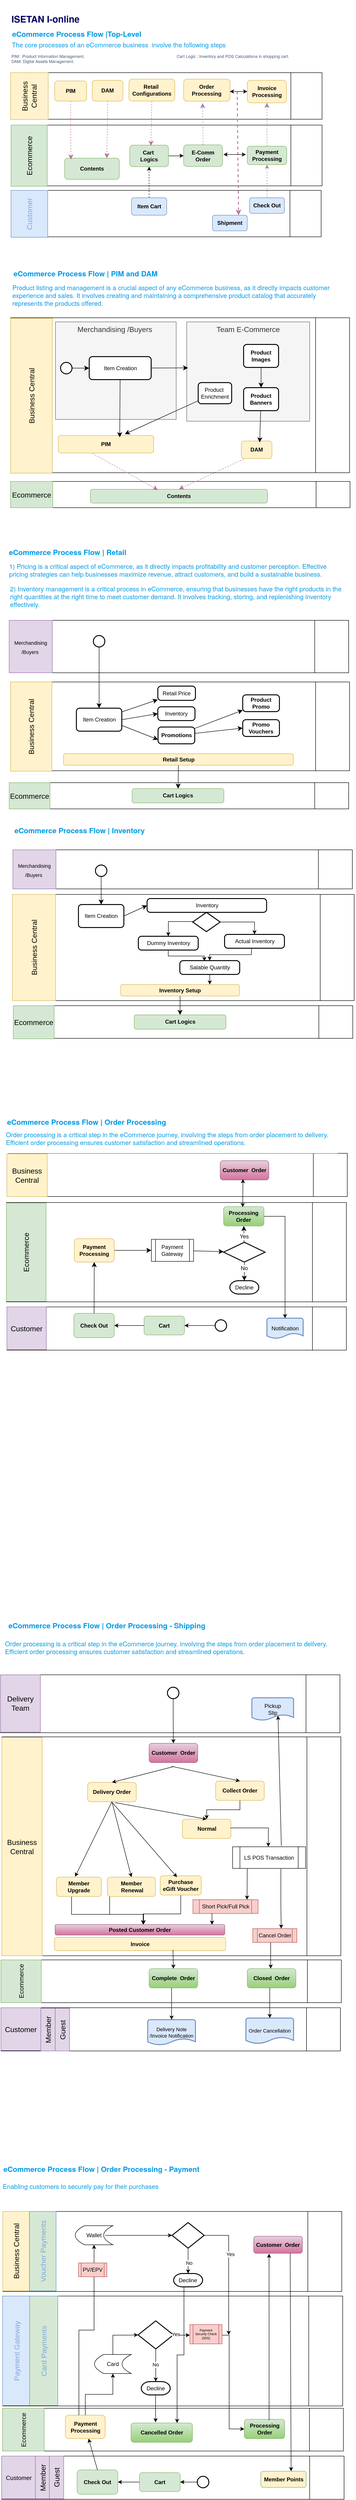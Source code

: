 <mxfile version="24.8.3">
  <diagram name="Page-1" id="vDul_YqK_dcnpiFwpa7n">
    <mxGraphModel dx="1738" dy="1649" grid="0" gridSize="10" guides="1" tooltips="1" connect="1" arrows="1" fold="1" page="1" pageScale="1" pageWidth="827" pageHeight="1169" math="0" shadow="0">
      <root>
        <mxCell id="0" />
        <mxCell id="1" parent="0" />
        <mxCell id="k8KEBQ3MooANIXH4T0-9-42" value="" style="shape=process;whiteSpace=wrap;html=1;backgroundOutline=1;" parent="1" vertex="1">
          <mxGeometry x="-767" y="1041" width="740" height="71" as="geometry" />
        </mxCell>
        <mxCell id="sol9Hx2Mey-MQ7D0-gN6-106" value="" style="group" parent="1" vertex="1" connectable="0">
          <mxGeometry x="-794" y="3119" width="742" height="93" as="geometry" />
        </mxCell>
        <mxCell id="sol9Hx2Mey-MQ7D0-gN6-107" value="" style="group" parent="sol9Hx2Mey-MQ7D0-gN6-106" vertex="1" connectable="0">
          <mxGeometry y="-3" width="742" height="93" as="geometry" />
        </mxCell>
        <mxCell id="sol9Hx2Mey-MQ7D0-gN6-59" value="" style="shape=process;whiteSpace=wrap;html=1;backgroundOutline=1;" parent="sol9Hx2Mey-MQ7D0-gN6-107" vertex="1">
          <mxGeometry x="1" width="741" height="93" as="geometry" />
        </mxCell>
        <mxCell id="sol9Hx2Mey-MQ7D0-gN6-84" value="Ecommerce" style="text;strokeColor=#82b366;fillColor=#d5e8d4;html=1;align=center;verticalAlign=middle;whiteSpace=wrap;rounded=0;fontSize=14;horizontal=0;" parent="sol9Hx2Mey-MQ7D0-gN6-107" vertex="1">
          <mxGeometry width="88" height="93" as="geometry" />
        </mxCell>
        <mxCell id="sol9Hx2Mey-MQ7D0-gN6-182" value="&lt;b&gt;Complete&amp;nbsp; Order&lt;/b&gt;" style="rounded=1;whiteSpace=wrap;html=1;fillColor=#d5e8d4;strokeColor=#82b366;gradientColor=#97d077;" parent="sol9Hx2Mey-MQ7D0-gN6-107" vertex="1">
          <mxGeometry x="323" y="19" width="106" height="42" as="geometry" />
        </mxCell>
        <mxCell id="sol9Hx2Mey-MQ7D0-gN6-185" value="&lt;b&gt;Closed&amp;nbsp; Order&lt;/b&gt;" style="rounded=1;whiteSpace=wrap;html=1;fillColor=#d5e8d4;strokeColor=#82b366;gradientColor=#97d077;" parent="sol9Hx2Mey-MQ7D0-gN6-107" vertex="1">
          <mxGeometry x="537" y="19" width="106" height="42" as="geometry" />
        </mxCell>
        <mxCell id="sol9Hx2Mey-MQ7D0-gN6-85" value="" style="group;fillColor=#e1d5e7;strokeColor=#9673a6;fontSize=11;" parent="1" vertex="1" connectable="0">
          <mxGeometry x="-794" y="3220" width="740" height="94" as="geometry" />
        </mxCell>
        <mxCell id="sol9Hx2Mey-MQ7D0-gN6-57" value="" style="shape=process;whiteSpace=wrap;html=1;backgroundOutline=1;" parent="sol9Hx2Mey-MQ7D0-gN6-85" vertex="1">
          <mxGeometry width="740" height="94" as="geometry" />
        </mxCell>
        <mxCell id="sol9Hx2Mey-MQ7D0-gN6-58" value="Customer" style="text;strokeColor=#9673a6;fillColor=#e1d5e7;html=1;align=center;verticalAlign=middle;whiteSpace=wrap;rounded=0;fontSize=16;" parent="sol9Hx2Mey-MQ7D0-gN6-85" vertex="1">
          <mxGeometry width="87" height="93" as="geometry" />
        </mxCell>
        <mxCell id="sol9Hx2Mey-MQ7D0-gN6-115" value="Delivery Note /Invoice Notification" style="strokeWidth=2;html=1;shape=mxgraph.flowchart.document2;whiteSpace=wrap;size=0.25;fillColor=#dae8fc;strokeColor=#6c8ebf;fontSize=11;" parent="sol9Hx2Mey-MQ7D0-gN6-85" vertex="1">
          <mxGeometry x="320" y="26" width="104" height="55" as="geometry" />
        </mxCell>
        <mxCell id="sol9Hx2Mey-MQ7D0-gN6-184" value="Order Cancellation" style="strokeWidth=2;html=1;shape=mxgraph.flowchart.document2;whiteSpace=wrap;size=0.25;fillColor=#dae8fc;strokeColor=#6c8ebf;fontSize=11;" parent="sol9Hx2Mey-MQ7D0-gN6-85" vertex="1">
          <mxGeometry x="534" y="22.5" width="104" height="55.5" as="geometry" />
        </mxCell>
        <mxCell id="csSKFKD2zx4yylztNPEv-11" value="Member" style="text;strokeColor=#9673a6;fillColor=#e1d5e7;html=1;align=center;verticalAlign=middle;whiteSpace=wrap;rounded=0;fontSize=16;horizontal=0;" vertex="1" parent="sol9Hx2Mey-MQ7D0-gN6-85">
          <mxGeometry x="87" y="1" width="31.33" height="93" as="geometry" />
        </mxCell>
        <mxCell id="csSKFKD2zx4yylztNPEv-12" value="Guest" style="text;strokeColor=#9673a6;fillColor=#e1d5e7;html=1;align=center;verticalAlign=middle;whiteSpace=wrap;rounded=0;fontSize=16;horizontal=0;" vertex="1" parent="sol9Hx2Mey-MQ7D0-gN6-85">
          <mxGeometry x="118.33" y="1" width="31.33" height="93" as="geometry" />
        </mxCell>
        <mxCell id="sol9Hx2Mey-MQ7D0-gN6-12" value="" style="shape=process;whiteSpace=wrap;html=1;backgroundOutline=1;" parent="1" vertex="1">
          <mxGeometry x="-772" y="-732" width="676" height="101" as="geometry" />
        </mxCell>
        <mxCell id="FsNF8_H5nUbt7xwvHBq2-35" value="&lt;h2 style=&quot;box-sizing: border-box; margin-top: 1.75rem; margin-bottom: 0.5rem; line-height: 1.2; font-size: 16px; color: rgb(3, 155, 229); padding-bottom: 1rem; font-family: &amp;quot;Source Sans Pro&amp;quot;, HelveticaNeue-Light, &amp;quot;Helvetica Neue Light&amp;quot;, &amp;quot;Helvetica Neue&amp;quot;, Helvetica, Arial, &amp;quot;Lucida Grande&amp;quot;, sans-serif; background-color: rgb(255, 255, 255);&quot;&gt;&lt;span style=&quot;box-sizing: border-box; font-size: 16px;&quot; id=&quot;Top-Level_eCommerce_Process_Flow&quot;&gt;&amp;nbsp;eCommerce Process Flow |&lt;/span&gt;&lt;span style=&quot;font-size: 16px;&quot;&gt;Top-Level&lt;/span&gt;&lt;/h2&gt;" style="text;html=1;align=left;verticalAlign=middle;whiteSpace=wrap;rounded=0;fontSize=16;fontStyle=1" parent="1" vertex="1">
          <mxGeometry x="-776" y="-1090" width="478" height="30" as="geometry" />
        </mxCell>
        <mxCell id="FsNF8_H5nUbt7xwvHBq2-62" value="" style="group;fillColor=#d5e8d4;strokeColor=#82b366;" parent="1" vertex="1" connectable="0">
          <mxGeometry x="-773" y="-99" width="740" height="57" as="geometry" />
        </mxCell>
        <mxCell id="FsNF8_H5nUbt7xwvHBq2-63" style="edgeStyle=none;curved=1;rounded=0;orthogonalLoop=1;jettySize=auto;html=1;exitX=0;exitY=0.5;exitDx=0;exitDy=0;fontSize=12;startSize=8;endSize=8;" parent="FsNF8_H5nUbt7xwvHBq2-62" source="FsNF8_H5nUbt7xwvHBq2-64" target="FsNF8_H5nUbt7xwvHBq2-65" edge="1">
          <mxGeometry relative="1" as="geometry" />
        </mxCell>
        <mxCell id="FsNF8_H5nUbt7xwvHBq2-64" value="" style="shape=process;whiteSpace=wrap;html=1;backgroundOutline=1;" parent="FsNF8_H5nUbt7xwvHBq2-62" vertex="1">
          <mxGeometry width="740.0" height="57.0" as="geometry" />
        </mxCell>
        <mxCell id="FsNF8_H5nUbt7xwvHBq2-65" value="Ecommerce" style="text;strokeColor=#82b366;fillColor=#d5e8d4;html=1;align=center;verticalAlign=middle;whiteSpace=wrap;rounded=0;fontSize=16;" parent="FsNF8_H5nUbt7xwvHBq2-62" vertex="1">
          <mxGeometry width="92" height="57" as="geometry" />
        </mxCell>
        <mxCell id="FsNF8_H5nUbt7xwvHBq2-68" value="&lt;b&gt;Contents&lt;/b&gt;" style="rounded=1;whiteSpace=wrap;html=1;fillColor=#d5e8d4;strokeColor=#82b366;" parent="FsNF8_H5nUbt7xwvHBq2-62" vertex="1">
          <mxGeometry x="174" y="17" width="386" height="30" as="geometry" />
        </mxCell>
        <mxCell id="FsNF8_H5nUbt7xwvHBq2-73" value="&lt;h2 style=&quot;box-sizing: border-box; margin-top: 1.75rem; margin-bottom: 0.5rem; line-height: 1.2; font-size: 16px; color: rgb(3, 155, 229); padding-bottom: 1rem; font-family: &amp;quot;Source Sans Pro&amp;quot;, HelveticaNeue-Light, &amp;quot;Helvetica Neue Light&amp;quot;, &amp;quot;Helvetica Neue&amp;quot;, Helvetica, Arial, &amp;quot;Lucida Grande&amp;quot;, sans-serif; background-color: rgb(255, 255, 255);&quot;&gt;&lt;span style=&quot;box-sizing: border-box; font-size: 16px;&quot; id=&quot;Top-Level_eCommerce_Process_Flow&quot;&gt;&amp;nbsp;eCommerce Process Flow | PIM and DAM&lt;/span&gt;&lt;/h2&gt;" style="text;html=1;align=left;verticalAlign=middle;whiteSpace=wrap;rounded=0;fontSize=16;fontStyle=1" parent="1" vertex="1">
          <mxGeometry x="-773" y="-569" width="478" height="30" as="geometry" />
        </mxCell>
        <mxCell id="FsNF8_H5nUbt7xwvHBq2-74" value="" style="shape=process;whiteSpace=wrap;html=1;backgroundOutline=1;" parent="1" vertex="1">
          <mxGeometry x="-773" y="-455" width="739" height="337" as="geometry" />
        </mxCell>
        <mxCell id="FsNF8_H5nUbt7xwvHBq2-57" value="Business Central" style="text;strokeColor=#d6b656;fillColor=#fff2cc;html=1;align=center;verticalAlign=middle;whiteSpace=wrap;rounded=0;fontSize=16;horizontal=0;" parent="1" vertex="1">
          <mxGeometry x="-773" y="-454" width="91" height="337" as="geometry" />
        </mxCell>
        <mxCell id="FsNF8_H5nUbt7xwvHBq2-72" style="edgeStyle=none;curved=1;rounded=0;orthogonalLoop=1;jettySize=auto;html=1;fontSize=12;startSize=8;endSize=8;dashed=1;strokeColor=#B5739D;exitX=0.359;exitY=1.026;exitDx=0;exitDy=0;exitPerimeter=0;entryX=0.381;entryY=0.043;entryDx=0;entryDy=0;entryPerimeter=0;" parent="1" source="FsNF8_H5nUbt7xwvHBq2-82" target="FsNF8_H5nUbt7xwvHBq2-68" edge="1">
          <mxGeometry relative="1" as="geometry">
            <mxPoint x="-579" y="-181" as="sourcePoint" />
            <mxPoint x="-563" y="-68" as="targetPoint" />
          </mxGeometry>
        </mxCell>
        <mxCell id="FsNF8_H5nUbt7xwvHBq2-71" style="edgeStyle=none;curved=1;rounded=0;orthogonalLoop=1;jettySize=auto;html=1;fontSize=12;startSize=8;endSize=8;dashed=1;fillColor=#d5e8d4;strokeColor=#B5739D;entryX=0.5;entryY=0;entryDx=0;entryDy=0;" parent="1" target="FsNF8_H5nUbt7xwvHBq2-68" edge="1">
          <mxGeometry relative="1" as="geometry">
            <mxPoint x="-243" y="-158" as="sourcePoint" />
            <mxPoint x="-243" y="-72" as="targetPoint" />
          </mxGeometry>
        </mxCell>
        <mxCell id="FsNF8_H5nUbt7xwvHBq2-82" value="&lt;b&gt;PIM&lt;/b&gt;" style="rounded=1;whiteSpace=wrap;html=1;fillColor=#fff2cc;strokeColor=#d6b656;fontColor=#000000;" parent="1" vertex="1">
          <mxGeometry x="-669" y="-199" width="208" height="38" as="geometry" />
        </mxCell>
        <mxCell id="FsNF8_H5nUbt7xwvHBq2-90" value="&lt;b&gt;DAM&lt;/b&gt;" style="rounded=1;whiteSpace=wrap;html=1;fillColor=#fff2cc;strokeColor=#d6b656;fontColor=#000000;" parent="1" vertex="1">
          <mxGeometry x="-270" y="-187" width="66.805" height="38" as="geometry" />
        </mxCell>
        <mxCell id="FsNF8_H5nUbt7xwvHBq2-93" value="Merchandising /Buyers&amp;nbsp;" style="text;strokeColor=#666666;fillColor=#f5f5f5;html=1;align=center;verticalAlign=top;whiteSpace=wrap;rounded=0;fontSize=16;fontColor=#333333;" parent="1" vertex="1">
          <mxGeometry x="-675" y="-446" width="263" height="212" as="geometry" />
        </mxCell>
        <mxCell id="FsNF8_H5nUbt7xwvHBq2-98" value="" style="edgeStyle=none;curved=1;rounded=0;orthogonalLoop=1;jettySize=auto;html=1;fontSize=12;startSize=8;endSize=8;" parent="1" source="FsNF8_H5nUbt7xwvHBq2-95" target="FsNF8_H5nUbt7xwvHBq2-96" edge="1">
          <mxGeometry relative="1" as="geometry" />
        </mxCell>
        <mxCell id="FsNF8_H5nUbt7xwvHBq2-95" value="" style="strokeWidth=2;html=1;shape=mxgraph.flowchart.start_1;whiteSpace=wrap;" parent="1" vertex="1">
          <mxGeometry x="-664" y="-358" width="25" height="25" as="geometry" />
        </mxCell>
        <mxCell id="FsNF8_H5nUbt7xwvHBq2-96" value="Item Creation" style="rounded=1;whiteSpace=wrap;html=1;absoluteArcSize=1;arcSize=14;strokeWidth=2;" parent="1" vertex="1">
          <mxGeometry x="-601.5" y="-370.5" width="135" height="50" as="geometry" />
        </mxCell>
        <mxCell id="FsNF8_H5nUbt7xwvHBq2-99" style="edgeStyle=none;curved=1;rounded=0;orthogonalLoop=1;jettySize=auto;html=1;exitX=1;exitY=0.25;exitDx=0;exitDy=0;fontSize=12;startSize=8;endSize=8;" parent="1" source="FsNF8_H5nUbt7xwvHBq2-57" target="FsNF8_H5nUbt7xwvHBq2-57" edge="1">
          <mxGeometry relative="1" as="geometry" />
        </mxCell>
        <mxCell id="FsNF8_H5nUbt7xwvHBq2-109" value="Team E-Commerce" style="text;strokeColor=#666666;fillColor=#f5f5f5;html=1;align=center;verticalAlign=top;whiteSpace=wrap;rounded=0;fontSize=16;fontColor=#333333;" parent="1" vertex="1">
          <mxGeometry x="-389" y="-446" width="268" height="216" as="geometry" />
        </mxCell>
        <mxCell id="FsNF8_H5nUbt7xwvHBq2-118" value="" style="edgeStyle=none;curved=1;rounded=0;orthogonalLoop=1;jettySize=auto;html=1;fontSize=12;startSize=8;endSize=8;" parent="1" source="FsNF8_H5nUbt7xwvHBq2-112" target="FsNF8_H5nUbt7xwvHBq2-113" edge="1">
          <mxGeometry relative="1" as="geometry" />
        </mxCell>
        <mxCell id="FsNF8_H5nUbt7xwvHBq2-112" value="&lt;b&gt;Product Images&lt;/b&gt;" style="rounded=1;whiteSpace=wrap;html=1;absoluteArcSize=1;arcSize=14;strokeWidth=2;" parent="1" vertex="1">
          <mxGeometry x="-265.0" y="-397" width="76.19" height="50" as="geometry" />
        </mxCell>
        <mxCell id="FsNF8_H5nUbt7xwvHBq2-113" value="&lt;b&gt;Product Banners&lt;/b&gt;" style="rounded=1;whiteSpace=wrap;html=1;absoluteArcSize=1;arcSize=14;strokeWidth=2;" parent="1" vertex="1">
          <mxGeometry x="-265.0" y="-303" width="76.19" height="50" as="geometry" />
        </mxCell>
        <mxCell id="FsNF8_H5nUbt7xwvHBq2-121" style="edgeStyle=none;curved=1;rounded=0;orthogonalLoop=1;jettySize=auto;html=1;entryX=0.599;entryY=0.079;entryDx=0;entryDy=0;entryPerimeter=0;fontSize=12;startSize=8;endSize=8;" parent="1" source="FsNF8_H5nUbt7xwvHBq2-113" target="FsNF8_H5nUbt7xwvHBq2-90" edge="1">
          <mxGeometry relative="1" as="geometry" />
        </mxCell>
        <mxCell id="FsNF8_H5nUbt7xwvHBq2-131" style="edgeStyle=none;curved=1;rounded=0;orthogonalLoop=1;jettySize=auto;html=1;entryX=0.697;entryY=-0.079;entryDx=0;entryDy=0;fontSize=12;startSize=8;endSize=8;entryPerimeter=0;" parent="1" source="FsNF8_H5nUbt7xwvHBq2-129" target="FsNF8_H5nUbt7xwvHBq2-82" edge="1">
          <mxGeometry relative="1" as="geometry" />
        </mxCell>
        <mxCell id="FsNF8_H5nUbt7xwvHBq2-129" value="Product&amp;nbsp;&lt;br&gt;Enrichment" style="rounded=1;whiteSpace=wrap;html=1;absoluteArcSize=1;arcSize=14;strokeWidth=2;" parent="1" vertex="1">
          <mxGeometry x="-364.0" y="-314" width="73" height="46" as="geometry" />
        </mxCell>
        <mxCell id="FsNF8_H5nUbt7xwvHBq2-132" style="edgeStyle=none;curved=1;rounded=0;orthogonalLoop=1;jettySize=auto;html=1;entryX=0.644;entryY=0.105;entryDx=0;entryDy=0;entryPerimeter=0;fontSize=12;startSize=8;endSize=8;" parent="1" source="FsNF8_H5nUbt7xwvHBq2-96" target="FsNF8_H5nUbt7xwvHBq2-82" edge="1">
          <mxGeometry relative="1" as="geometry" />
        </mxCell>
        <mxCell id="FsNF8_H5nUbt7xwvHBq2-147" value="&lt;h2 style=&quot;box-sizing: border-box; margin-top: 1.75rem; margin-bottom: 0.5rem; line-height: 1.2; font-size: 16px; color: rgb(3, 155, 229); padding-bottom: 1rem; font-family: &amp;quot;Source Sans Pro&amp;quot;, HelveticaNeue-Light, &amp;quot;Helvetica Neue Light&amp;quot;, &amp;quot;Helvetica Neue&amp;quot;, Helvetica, Arial, &amp;quot;Lucida Grande&amp;quot;, sans-serif; background-color: rgb(255, 255, 255);&quot;&gt;&lt;span style=&quot;box-sizing: border-box; font-size: 16px;&quot; id=&quot;Top-Level_eCommerce_Process_Flow&quot;&gt;&amp;nbsp;eCommerce Process Flow | Retail&amp;nbsp;&amp;nbsp;&lt;/span&gt;&lt;/h2&gt;" style="text;html=1;align=left;verticalAlign=middle;whiteSpace=wrap;rounded=0;fontSize=16;fontStyle=1" parent="1" vertex="1">
          <mxGeometry x="-783" y="37" width="478" height="30" as="geometry" />
        </mxCell>
        <mxCell id="FsNF8_H5nUbt7xwvHBq2-159" value="&lt;h2 style=&quot;box-sizing: border-box; margin-top: 1.75rem; margin-bottom: 0.5rem; line-height: 1.2; font-size: 14px; color: rgb(3, 155, 229); padding-bottom: 1rem; font-family: &amp;quot;Source Sans Pro&amp;quot;, HelveticaNeue-Light, &amp;quot;Helvetica Neue Light&amp;quot;, &amp;quot;Helvetica Neue&amp;quot;, Helvetica, Arial, &amp;quot;Lucida Grande&amp;quot;, sans-serif; background-color: rgb(255, 255, 255);&quot;&gt;&lt;span style=&quot;font-weight: normal; font-size: 14px;&quot;&gt;The core processes of an eCommerce business&amp;nbsp; involve the following steps&lt;/span&gt;&lt;br style=&quot;font-size: 14px;&quot;&gt;&lt;/h2&gt;" style="text;html=1;align=left;verticalAlign=middle;whiteSpace=wrap;rounded=0;fontSize=14;fontStyle=0" parent="1" vertex="1">
          <mxGeometry x="-772.5" y="-1066" width="725" height="30" as="geometry" />
        </mxCell>
        <mxCell id="FsNF8_H5nUbt7xwvHBq2-160" value="&lt;h2 style=&quot;box-sizing: border-box; margin-top: 1.75rem; margin-bottom: 0.5rem; line-height: 1.2; font-size: 14px; color: rgb(3, 155, 229); padding-bottom: 1rem; font-family: &amp;quot;Source Sans Pro&amp;quot;, HelveticaNeue-Light, &amp;quot;Helvetica Neue Light&amp;quot;, &amp;quot;Helvetica Neue&amp;quot;, Helvetica, Arial, &amp;quot;Lucida Grande&amp;quot;, sans-serif; background-color: rgb(255, 255, 255);&quot;&gt;&lt;span style=&quot;font-weight: normal;&quot;&gt;Product listing and management is a crucial aspect of any eCommerce business, as it directly impacts customer experience and sales. It involves creating and maintaining a comprehensive product catalog that accurately represents the products offered.&lt;/span&gt;&lt;br style=&quot;font-size: 14px;&quot;&gt;&lt;/h2&gt;" style="text;html=1;align=left;verticalAlign=middle;whiteSpace=wrap;rounded=0;fontSize=14;fontStyle=0" parent="1" vertex="1">
          <mxGeometry x="-771" y="-539" width="725" height="66" as="geometry" />
        </mxCell>
        <mxCell id="FsNF8_H5nUbt7xwvHBq2-161" value="" style="group;fillColor=#d5e8d4;strokeColor=#82b366;" parent="1" vertex="1" connectable="0">
          <mxGeometry x="-776" y="556" width="740" height="57" as="geometry" />
        </mxCell>
        <mxCell id="FsNF8_H5nUbt7xwvHBq2-162" style="edgeStyle=none;curved=1;rounded=0;orthogonalLoop=1;jettySize=auto;html=1;exitX=0;exitY=0.5;exitDx=0;exitDy=0;fontSize=12;startSize=8;endSize=8;" parent="FsNF8_H5nUbt7xwvHBq2-161" source="FsNF8_H5nUbt7xwvHBq2-163" target="FsNF8_H5nUbt7xwvHBq2-164" edge="1">
          <mxGeometry relative="1" as="geometry" />
        </mxCell>
        <mxCell id="FsNF8_H5nUbt7xwvHBq2-163" value="" style="shape=process;whiteSpace=wrap;html=1;backgroundOutline=1;" parent="FsNF8_H5nUbt7xwvHBq2-161" vertex="1">
          <mxGeometry width="740.0" height="57.0" as="geometry" />
        </mxCell>
        <mxCell id="FsNF8_H5nUbt7xwvHBq2-164" value="Ecommerce" style="text;strokeColor=#82b366;fillColor=#d5e8d4;html=1;align=center;verticalAlign=middle;whiteSpace=wrap;rounded=0;fontSize=16;" parent="FsNF8_H5nUbt7xwvHBq2-161" vertex="1">
          <mxGeometry width="89" height="57" as="geometry" />
        </mxCell>
        <mxCell id="FsNF8_H5nUbt7xwvHBq2-235" value="&lt;b&gt;Cart Logics&lt;/b&gt;" style="rounded=1;whiteSpace=wrap;html=1;fillColor=#d5e8d4;strokeColor=#82b366;" parent="FsNF8_H5nUbt7xwvHBq2-161" vertex="1">
          <mxGeometry x="268" y="12.95" width="200" height="31.09" as="geometry" />
        </mxCell>
        <mxCell id="FsNF8_H5nUbt7xwvHBq2-166" value="" style="shape=process;whiteSpace=wrap;html=1;backgroundOutline=1;" parent="1" vertex="1">
          <mxGeometry x="-773" y="337" width="739" height="193" as="geometry" />
        </mxCell>
        <mxCell id="FsNF8_H5nUbt7xwvHBq2-167" value="Business Central" style="text;strokeColor=#d6b656;fillColor=#fff2cc;html=1;align=center;verticalAlign=middle;whiteSpace=wrap;rounded=0;fontSize=16;horizontal=0;" parent="1" vertex="1">
          <mxGeometry x="-773" y="337" width="90" height="194" as="geometry" />
        </mxCell>
        <mxCell id="FsNF8_H5nUbt7xwvHBq2-175" value="" style="edgeStyle=none;curved=1;rounded=0;orthogonalLoop=1;jettySize=auto;html=1;fontSize=12;startSize=8;endSize=8;" parent="1" source="FsNF8_H5nUbt7xwvHBq2-176" target="FsNF8_H5nUbt7xwvHBq2-178" edge="1">
          <mxGeometry relative="1" as="geometry" />
        </mxCell>
        <mxCell id="FsNF8_H5nUbt7xwvHBq2-176" value="Item Creation" style="rounded=1;whiteSpace=wrap;html=1;absoluteArcSize=1;arcSize=14;strokeWidth=2;" parent="1" vertex="1">
          <mxGeometry x="-629.48" y="394" width="99" height="50" as="geometry" />
        </mxCell>
        <mxCell id="FsNF8_H5nUbt7xwvHBq2-177" style="edgeStyle=none;curved=1;rounded=0;orthogonalLoop=1;jettySize=auto;html=1;exitX=1;exitY=0.25;exitDx=0;exitDy=0;fontSize=12;startSize=8;endSize=8;" parent="1" source="FsNF8_H5nUbt7xwvHBq2-167" target="FsNF8_H5nUbt7xwvHBq2-167" edge="1">
          <mxGeometry relative="1" as="geometry" />
        </mxCell>
        <mxCell id="FsNF8_H5nUbt7xwvHBq2-178" value="Retail Price" style="rounded=1;whiteSpace=wrap;html=1;absoluteArcSize=1;arcSize=14;strokeWidth=2;" parent="1" vertex="1">
          <mxGeometry x="-452" y="346" width="82" height="31" as="geometry" />
        </mxCell>
        <mxCell id="FsNF8_H5nUbt7xwvHBq2-180" value="Inventory" style="rounded=1;whiteSpace=wrap;html=1;absoluteArcSize=1;arcSize=14;strokeWidth=2;" parent="1" vertex="1">
          <mxGeometry x="-452" y="391" width="81" height="30" as="geometry" />
        </mxCell>
        <mxCell id="FsNF8_H5nUbt7xwvHBq2-181" value="" style="edgeStyle=none;curved=1;rounded=0;orthogonalLoop=1;jettySize=auto;html=1;fontSize=12;startSize=8;endSize=8;entryX=0;entryY=0.5;entryDx=0;entryDy=0;exitX=1;exitY=0.5;exitDx=0;exitDy=0;" parent="1" source="FsNF8_H5nUbt7xwvHBq2-176" target="FsNF8_H5nUbt7xwvHBq2-180" edge="1">
          <mxGeometry relative="1" as="geometry">
            <mxPoint x="-527" y="290" as="sourcePoint" />
            <mxPoint x="-494" y="279" as="targetPoint" />
          </mxGeometry>
        </mxCell>
        <mxCell id="FsNF8_H5nUbt7xwvHBq2-233" style="edgeStyle=none;curved=1;rounded=0;orthogonalLoop=1;jettySize=auto;html=1;fontSize=12;startSize=8;endSize=8;" parent="1" source="FsNF8_H5nUbt7xwvHBq2-183" target="FsNF8_H5nUbt7xwvHBq2-197" edge="1">
          <mxGeometry relative="1" as="geometry" />
        </mxCell>
        <mxCell id="FsNF8_H5nUbt7xwvHBq2-234" style="edgeStyle=none;curved=1;rounded=0;orthogonalLoop=1;jettySize=auto;html=1;entryX=0;entryY=0.5;entryDx=0;entryDy=0;fontSize=12;startSize=8;endSize=8;" parent="1" source="FsNF8_H5nUbt7xwvHBq2-183" target="FsNF8_H5nUbt7xwvHBq2-232" edge="1">
          <mxGeometry relative="1" as="geometry" />
        </mxCell>
        <mxCell id="FsNF8_H5nUbt7xwvHBq2-183" value="&lt;strong&gt;Promotions&lt;/strong&gt;" style="rounded=1;whiteSpace=wrap;html=1;absoluteArcSize=1;arcSize=14;strokeWidth=2;" parent="1" vertex="1">
          <mxGeometry x="-451.5" y="435" width="80" height="36.5" as="geometry" />
        </mxCell>
        <mxCell id="FsNF8_H5nUbt7xwvHBq2-237" value="" style="edgeStyle=none;curved=1;rounded=0;orthogonalLoop=1;jettySize=auto;html=1;fontSize=12;startSize=8;endSize=8;" parent="1" source="FsNF8_H5nUbt7xwvHBq2-189" target="FsNF8_H5nUbt7xwvHBq2-235" edge="1">
          <mxGeometry relative="1" as="geometry" />
        </mxCell>
        <mxCell id="FsNF8_H5nUbt7xwvHBq2-189" value="&lt;b&gt;Retail&amp;nbsp;Setup&lt;/b&gt;" style="rounded=1;whiteSpace=wrap;html=1;fillColor=#fff2cc;strokeColor=#d6b656;fontColor=#000000;align=center;" parent="1" vertex="1">
          <mxGeometry x="-657.5" y="493" width="501" height="25" as="geometry" />
        </mxCell>
        <mxCell id="FsNF8_H5nUbt7xwvHBq2-193" value="" style="edgeStyle=none;curved=1;rounded=0;orthogonalLoop=1;jettySize=auto;html=1;fontSize=12;startSize=8;endSize=8;entryX=0;entryY=0.75;entryDx=0;entryDy=0;exitX=1;exitY=0.75;exitDx=0;exitDy=0;" parent="1" source="FsNF8_H5nUbt7xwvHBq2-176" target="FsNF8_H5nUbt7xwvHBq2-183" edge="1">
          <mxGeometry relative="1" as="geometry">
            <mxPoint x="-552" y="325" as="sourcePoint" />
            <mxPoint x="-519" y="315" as="targetPoint" />
          </mxGeometry>
        </mxCell>
        <mxCell id="FsNF8_H5nUbt7xwvHBq2-196" style="edgeStyle=none;curved=1;rounded=0;orthogonalLoop=1;jettySize=auto;html=1;entryX=0.011;entryY=0.463;entryDx=0;entryDy=0;entryPerimeter=0;fontSize=12;startSize=8;endSize=8;" parent="1" source="FsNF8_H5nUbt7xwvHBq2-96" target="FsNF8_H5nUbt7xwvHBq2-109" edge="1">
          <mxGeometry relative="1" as="geometry" />
        </mxCell>
        <mxCell id="FsNF8_H5nUbt7xwvHBq2-197" value="&lt;strong&gt;Product Promo&lt;/strong&gt;" style="rounded=1;whiteSpace=wrap;html=1;absoluteArcSize=1;arcSize=14;strokeWidth=2;" parent="1" vertex="1">
          <mxGeometry x="-266.91" y="365" width="80" height="36.5" as="geometry" />
        </mxCell>
        <mxCell id="FsNF8_H5nUbt7xwvHBq2-232" value="&lt;b&gt;Promo Vouchers&lt;/b&gt;" style="rounded=1;whiteSpace=wrap;html=1;absoluteArcSize=1;arcSize=14;strokeWidth=2;" parent="1" vertex="1">
          <mxGeometry x="-266.91" y="419" width="80" height="36.5" as="geometry" />
        </mxCell>
        <mxCell id="FsNF8_H5nUbt7xwvHBq2-240" value="&lt;h2 style=&quot;box-sizing: border-box; margin-top: 1.75rem; margin-bottom: 0.5rem; line-height: 1.2; font-size: 14px; color: rgb(3, 155, 229); padding-bottom: 1rem; font-family: &amp;quot;Source Sans Pro&amp;quot;, HelveticaNeue-Light, &amp;quot;Helvetica Neue Light&amp;quot;, &amp;quot;Helvetica Neue&amp;quot;, Helvetica, Arial, &amp;quot;Lucida Grande&amp;quot;, sans-serif; background-color: rgb(255, 255, 255);&quot;&gt;&lt;span style=&quot;font-weight: normal;&quot;&gt;1) Pricing is a critical aspect of eCommerce, as it directly impacts profitability and customer perception. Effective pricing strategies can help businesses maximize revenue, attract customers, and build a sustainable business.&lt;/span&gt;&lt;br style=&quot;font-size: 14px;&quot;&gt;&lt;/h2&gt;" style="text;html=1;align=left;verticalAlign=middle;whiteSpace=wrap;rounded=0;fontSize=14;fontStyle=1" parent="1" vertex="1">
          <mxGeometry x="-778" y="58" width="725" height="66" as="geometry" />
        </mxCell>
        <mxCell id="FsNF8_H5nUbt7xwvHBq2-241" value="&lt;h2 style=&quot;box-sizing: border-box; margin-top: 1.75rem; margin-bottom: 0.5rem; line-height: 1.2; font-size: 14px; color: rgb(3, 155, 229); padding-bottom: 1rem; font-family: &amp;quot;Source Sans Pro&amp;quot;, HelveticaNeue-Light, &amp;quot;Helvetica Neue Light&amp;quot;, &amp;quot;Helvetica Neue&amp;quot;, Helvetica, Arial, &amp;quot;Lucida Grande&amp;quot;, sans-serif; background-color: rgb(255, 255, 255);&quot;&gt;&lt;span style=&quot;font-weight: normal;&quot;&gt;2) Inventory management is a critical process in eCommerce, ensuring that businesses have the right products in the right quantities at the right time to meet customer demand. It involves tracking, storing, and replenishing inventory effectively.&lt;/span&gt;&lt;br style=&quot;font-size: 14px;&quot;&gt;&lt;/h2&gt;" style="text;html=1;align=left;verticalAlign=middle;whiteSpace=wrap;rounded=0;fontSize=14;fontStyle=1" parent="1" vertex="1">
          <mxGeometry x="-776" y="116" width="725" height="66" as="geometry" />
        </mxCell>
        <mxCell id="FsNF8_H5nUbt7xwvHBq2-247" value="&lt;h2 style=&quot;box-sizing: border-box; margin-top: 1.75rem; margin-bottom: 0.5rem; line-height: 1.2; font-size: 16px; color: rgb(3, 155, 229); padding-bottom: 1rem; font-family: &amp;quot;Source Sans Pro&amp;quot;, HelveticaNeue-Light, &amp;quot;Helvetica Neue Light&amp;quot;, &amp;quot;Helvetica Neue&amp;quot;, Helvetica, Arial, &amp;quot;Lucida Grande&amp;quot;, sans-serif; background-color: rgb(255, 255, 255);&quot;&gt;&lt;span style=&quot;box-sizing: border-box; font-size: 16px;&quot; id=&quot;Top-Level_eCommerce_Process_Flow&quot;&gt;&amp;nbsp;eCommerce Process Flow | Order Processing&amp;nbsp;&lt;/span&gt;&lt;/h2&gt;" style="text;html=1;align=left;verticalAlign=middle;whiteSpace=wrap;rounded=0;fontSize=16;fontStyle=1" parent="1" vertex="1">
          <mxGeometry x="-787" y="1276" width="738" height="30" as="geometry" />
        </mxCell>
        <mxCell id="FsNF8_H5nUbt7xwvHBq2-253" value="" style="shape=process;whiteSpace=wrap;html=1;backgroundOutline=1;" parent="1" vertex="1">
          <mxGeometry x="-778" y="1362" width="739" height="94" as="geometry" />
        </mxCell>
        <mxCell id="FsNF8_H5nUbt7xwvHBq2-254" value="Business Central" style="text;strokeColor=#d6b656;fillColor=#fff2cc;html=1;align=center;verticalAlign=middle;whiteSpace=wrap;rounded=0;fontSize=16;" parent="1" vertex="1">
          <mxGeometry x="-781" y="1363" width="88" height="93" as="geometry" />
        </mxCell>
        <mxCell id="FsNF8_H5nUbt7xwvHBq2-260" style="edgeStyle=none;curved=1;rounded=0;orthogonalLoop=1;jettySize=auto;html=1;exitX=1;exitY=0.25;exitDx=0;exitDy=0;fontSize=12;startSize=8;endSize=8;" parent="1" source="FsNF8_H5nUbt7xwvHBq2-254" target="FsNF8_H5nUbt7xwvHBq2-254" edge="1">
          <mxGeometry relative="1" as="geometry" />
        </mxCell>
        <mxCell id="FsNF8_H5nUbt7xwvHBq2-273" value="&lt;h2 style=&quot;box-sizing: border-box; margin-top: 1.75rem; margin-bottom: 0.5rem; line-height: 1.2; font-size: 14px; color: rgb(3, 155, 229); padding-bottom: 1rem; font-family: &amp;quot;Source Sans Pro&amp;quot;, HelveticaNeue-Light, &amp;quot;Helvetica Neue Light&amp;quot;, &amp;quot;Helvetica Neue&amp;quot;, Helvetica, Arial, &amp;quot;Lucida Grande&amp;quot;, sans-serif; background-color: rgb(255, 255, 255);&quot;&gt;&lt;span style=&quot;font-weight: normal;&quot;&gt;Order processing is a critical step in the eCommerce journey, involving the steps from order placement to delivery. Efficient order processing ensures customer satisfaction and streamlined operations.&lt;/span&gt;&lt;br style=&quot;font-size: 14px;&quot;&gt;&lt;/h2&gt;" style="text;html=1;align=left;verticalAlign=middle;whiteSpace=wrap;rounded=0;fontSize=14;fontStyle=1" parent="1" vertex="1">
          <mxGeometry x="-785" y="1294" width="725" height="66" as="geometry" />
        </mxCell>
        <mxCell id="FsNF8_H5nUbt7xwvHBq2-278" value="" style="shape=process;whiteSpace=wrap;html=1;backgroundOutline=1;" parent="1" vertex="1">
          <mxGeometry x="-781" y="1696" width="740" height="94" as="geometry" />
        </mxCell>
        <mxCell id="FsNF8_H5nUbt7xwvHBq2-277" value="Customer" style="text;strokeColor=#9673a6;fillColor=#e1d5e7;html=1;align=center;verticalAlign=middle;whiteSpace=wrap;rounded=0;fontSize=16;" parent="1" vertex="1">
          <mxGeometry x="-781" y="1696" width="86" height="93" as="geometry" />
        </mxCell>
        <mxCell id="FsNF8_H5nUbt7xwvHBq2-250" value="" style="shape=process;whiteSpace=wrap;html=1;backgroundOutline=1;" parent="1" vertex="1">
          <mxGeometry x="-782" y="1469" width="741" height="216" as="geometry" />
        </mxCell>
        <mxCell id="FsNF8_H5nUbt7xwvHBq2-248" value="" style="group" parent="1" vertex="1" connectable="0">
          <mxGeometry x="-785" y="1464" width="740" height="226" as="geometry" />
        </mxCell>
        <mxCell id="FsNF8_H5nUbt7xwvHBq2-251" value="Ecommerce" style="text;strokeColor=#82b366;fillColor=#d5e8d4;html=1;align=center;verticalAlign=middle;whiteSpace=wrap;rounded=0;fontSize=16;horizontal=0;" parent="FsNF8_H5nUbt7xwvHBq2-248" vertex="1">
          <mxGeometry x="3" y="6" width="86.37" height="214" as="geometry" />
        </mxCell>
        <mxCell id="FsNF8_H5nUbt7xwvHBq2-286" value="&lt;b&gt;Processing Order&lt;/b&gt;" style="rounded=1;whiteSpace=wrap;html=1;fillColor=#d5e8d4;strokeColor=#82b366;gradientColor=#97d077;" parent="FsNF8_H5nUbt7xwvHBq2-248" vertex="1">
          <mxGeometry x="476.363" y="14" width="88.036" height="42" as="geometry" />
        </mxCell>
        <mxCell id="FsNF8_H5nUbt7xwvHBq2-320" value="" style="edgeStyle=none;curved=1;rounded=0;orthogonalLoop=1;jettySize=auto;html=1;fontSize=12;startSize=8;endSize=8;" parent="FsNF8_H5nUbt7xwvHBq2-248" source="FsNF8_H5nUbt7xwvHBq2-302" target="FsNF8_H5nUbt7xwvHBq2-318" edge="1">
          <mxGeometry relative="1" as="geometry" />
        </mxCell>
        <mxCell id="FsNF8_H5nUbt7xwvHBq2-302" value="&lt;b&gt;Payment Processing&lt;/b&gt;" style="rounded=1;whiteSpace=wrap;html=1;fillColor=#fff2cc;strokeColor=#d6b656;fontColor=#000000;" parent="FsNF8_H5nUbt7xwvHBq2-248" vertex="1">
          <mxGeometry x="151.01" y="83.5" width="87.03" height="51" as="geometry" />
        </mxCell>
        <mxCell id="FsNF8_H5nUbt7xwvHBq2-303" value="" style="strokeWidth=2;html=1;shape=mxgraph.flowchart.decision;whiteSpace=wrap;" parent="FsNF8_H5nUbt7xwvHBq2-248" vertex="1">
          <mxGeometry x="476.36" y="91.45" width="90.41" height="43.1" as="geometry" />
        </mxCell>
        <mxCell id="FsNF8_H5nUbt7xwvHBq2-306" value="" style="edgeStyle=none;curved=1;rounded=0;orthogonalLoop=1;jettySize=auto;html=1;fontSize=12;startSize=8;endSize=8;entryX=0.5;entryY=1;entryDx=0;entryDy=0;" parent="FsNF8_H5nUbt7xwvHBq2-248" source="FsNF8_H5nUbt7xwvHBq2-303" target="FsNF8_H5nUbt7xwvHBq2-286" edge="1">
          <mxGeometry relative="1" as="geometry" />
        </mxCell>
        <mxCell id="FsNF8_H5nUbt7xwvHBq2-307" value="Yes" style="edgeLabel;html=1;align=center;verticalAlign=middle;resizable=0;points=[];fontSize=12;" parent="FsNF8_H5nUbt7xwvHBq2-306" vertex="1" connectable="0">
          <mxGeometry x="-0.263" relative="1" as="geometry">
            <mxPoint as="offset" />
          </mxGeometry>
        </mxCell>
        <mxCell id="FsNF8_H5nUbt7xwvHBq2-308" value="Decline" style="strokeWidth=2;html=1;shape=mxgraph.flowchart.terminator;whiteSpace=wrap;" parent="FsNF8_H5nUbt7xwvHBq2-248" vertex="1">
          <mxGeometry x="490.001" y="175" width="63.12" height="29" as="geometry" />
        </mxCell>
        <mxCell id="FsNF8_H5nUbt7xwvHBq2-309" value="" style="edgeStyle=none;curved=1;rounded=0;orthogonalLoop=1;jettySize=auto;html=1;fontSize=12;startSize=8;endSize=8;" parent="FsNF8_H5nUbt7xwvHBq2-248" source="FsNF8_H5nUbt7xwvHBq2-303" target="FsNF8_H5nUbt7xwvHBq2-308" edge="1">
          <mxGeometry relative="1" as="geometry" />
        </mxCell>
        <mxCell id="FsNF8_H5nUbt7xwvHBq2-310" value="No" style="edgeLabel;html=1;align=center;verticalAlign=middle;resizable=0;points=[];fontSize=12;" parent="FsNF8_H5nUbt7xwvHBq2-309" vertex="1" connectable="0">
          <mxGeometry x="-0.362" y="-1" relative="1" as="geometry">
            <mxPoint as="offset" />
          </mxGeometry>
        </mxCell>
        <mxCell id="FsNF8_H5nUbt7xwvHBq2-319" value="" style="edgeStyle=none;curved=1;rounded=0;orthogonalLoop=1;jettySize=auto;html=1;fontSize=12;startSize=8;endSize=8;entryX=0;entryY=0.5;entryDx=0;entryDy=0;" parent="FsNF8_H5nUbt7xwvHBq2-248" source="FsNF8_H5nUbt7xwvHBq2-318" target="FsNF8_H5nUbt7xwvHBq2-318" edge="1">
          <mxGeometry relative="1" as="geometry" />
        </mxCell>
        <mxCell id="FsNF8_H5nUbt7xwvHBq2-321" value="" style="edgeStyle=none;curved=1;rounded=0;orthogonalLoop=1;jettySize=auto;html=1;fontSize=12;startSize=8;endSize=8;" parent="FsNF8_H5nUbt7xwvHBq2-248" source="FsNF8_H5nUbt7xwvHBq2-318" target="FsNF8_H5nUbt7xwvHBq2-303" edge="1">
          <mxGeometry relative="1" as="geometry" />
        </mxCell>
        <mxCell id="FsNF8_H5nUbt7xwvHBq2-318" value="Payment Gateway" style="shape=process;whiteSpace=wrap;html=1;backgroundOutline=1;" parent="FsNF8_H5nUbt7xwvHBq2-248" vertex="1">
          <mxGeometry x="319" y="85" width="91.96" height="48" as="geometry" />
        </mxCell>
        <mxCell id="sol9Hx2Mey-MQ7D0-gN6-41" value="" style="edgeStyle=orthogonalEdgeStyle;rounded=0;orthogonalLoop=1;jettySize=auto;html=1;" parent="1" source="FsNF8_H5nUbt7xwvHBq2-283" target="FsNF8_H5nUbt7xwvHBq2-276" edge="1">
          <mxGeometry relative="1" as="geometry" />
        </mxCell>
        <mxCell id="FsNF8_H5nUbt7xwvHBq2-283" value="" style="strokeWidth=2;html=1;shape=mxgraph.flowchart.start_1;whiteSpace=wrap;" parent="1" vertex="1">
          <mxGeometry x="-327" y="1724" width="25" height="25" as="geometry" />
        </mxCell>
        <mxCell id="FsNF8_H5nUbt7xwvHBq2-292" value="&lt;b&gt;Customer&amp;nbsp; Order&lt;/b&gt;" style="rounded=1;whiteSpace=wrap;html=1;fillColor=#e6d0de;strokeColor=#996185;gradientColor=#d5739d;" parent="1" vertex="1">
          <mxGeometry x="-316" y="1378" width="106" height="42" as="geometry" />
        </mxCell>
        <mxCell id="FsNF8_H5nUbt7xwvHBq2-2" value="" style="shape=process;whiteSpace=wrap;html=1;backgroundOutline=1;" parent="1" vertex="1">
          <mxGeometry x="-772" y="-874" width="678" height="132.17" as="geometry" />
        </mxCell>
        <mxCell id="FsNF8_H5nUbt7xwvHBq2-5" value="Ecommerce" style="text;strokeColor=#82b366;fillColor=#d5e8d4;html=1;align=center;verticalAlign=middle;whiteSpace=wrap;rounded=0;fontSize=16;horizontal=0;" parent="1" vertex="1">
          <mxGeometry x="-772" y="-874" width="79" height="133" as="geometry" />
        </mxCell>
        <mxCell id="FsNF8_H5nUbt7xwvHBq2-11" value="&lt;b&gt;E-Comm Order&lt;/b&gt;" style="rounded=1;whiteSpace=wrap;html=1;fillColor=#d5e8d4;strokeColor=#82b366;" parent="1" vertex="1">
          <mxGeometry x="-395.71" y="-831" width="84.71" height="47" as="geometry" />
        </mxCell>
        <mxCell id="sol9Hx2Mey-MQ7D0-gN6-24" value="" style="edgeStyle=orthogonalEdgeStyle;rounded=0;orthogonalLoop=1;jettySize=auto;html=1;" parent="1" source="FsNF8_H5nUbt7xwvHBq2-24" target="FsNF8_H5nUbt7xwvHBq2-11" edge="1">
          <mxGeometry relative="1" as="geometry" />
        </mxCell>
        <mxCell id="FsNF8_H5nUbt7xwvHBq2-24" value="&lt;b&gt;Cart&amp;nbsp;&lt;br&gt;Logics&lt;/b&gt;" style="rounded=1;whiteSpace=wrap;html=1;fillColor=#d5e8d4;strokeColor=#82b366;" parent="1" vertex="1">
          <mxGeometry x="-513.13" y="-830.43" width="84.31" height="46.87" as="geometry" />
        </mxCell>
        <mxCell id="FsNF8_H5nUbt7xwvHBq2-26" value="&lt;b&gt;Contents&lt;/b&gt;" style="rounded=1;whiteSpace=wrap;html=1;fillColor=#d5e8d4;strokeColor=#82b366;" parent="1" vertex="1">
          <mxGeometry x="-655" y="-802" width="119" height="46" as="geometry" />
        </mxCell>
        <mxCell id="sol9Hx2Mey-MQ7D0-gN6-6" value="" style="edgeStyle=orthogonalEdgeStyle;rounded=0;orthogonalLoop=1;jettySize=auto;html=1;dashed=1;strokeColor=#A680B8;" parent="1" source="FsNF8_H5nUbt7xwvHBq2-242" target="FsNF8_H5nUbt7xwvHBq2-243" edge="1">
          <mxGeometry relative="1" as="geometry" />
        </mxCell>
        <mxCell id="FsNF8_H5nUbt7xwvHBq2-242" value="&lt;b&gt;Check Out&lt;/b&gt;" style="rounded=1;whiteSpace=wrap;html=1;fillColor=#dae8fc;strokeColor=#6c8ebf;" parent="1" vertex="1">
          <mxGeometry x="-252.0" y="-716" width="76" height="34" as="geometry" />
        </mxCell>
        <mxCell id="FsNF8_H5nUbt7xwvHBq2-243" value="&lt;b&gt;Payment Processing&lt;/b&gt;" style="rounded=1;whiteSpace=wrap;html=1;fillColor=#d5e8d4;strokeColor=#82b366;" parent="1" vertex="1">
          <mxGeometry x="-257" y="-828" width="86" height="40" as="geometry" />
        </mxCell>
        <mxCell id="sol9Hx2Mey-MQ7D0-gN6-11" value="Customer" style="text;strokeColor=#6c8ebf;fillColor=#dae8fc;html=1;align=center;verticalAlign=middle;whiteSpace=wrap;rounded=0;fontSize=16;fontColor=#7EA6E0;horizontal=0;" parent="1" vertex="1">
          <mxGeometry x="-772" y="-732" width="80" height="102" as="geometry" />
        </mxCell>
        <mxCell id="FsNF8_H5nUbt7xwvHBq2-1" value="" style="shape=process;whiteSpace=wrap;html=1;backgroundOutline=1;movable=1;resizable=1;rotatable=1;deletable=1;editable=1;locked=0;connectable=1;" parent="1" vertex="1">
          <mxGeometry x="-772" y="-988" width="678" height="101.3" as="geometry" />
        </mxCell>
        <mxCell id="FsNF8_H5nUbt7xwvHBq2-34" style="edgeStyle=none;curved=1;rounded=0;orthogonalLoop=1;jettySize=auto;html=1;exitX=0.5;exitY=1;exitDx=0;exitDy=0;entryX=0.114;entryY=0.063;entryDx=0;entryDy=0;entryPerimeter=0;fontSize=12;startSize=8;endSize=8;dashed=1;strokeColor=#B5739D;" parent="1" source="FsNF8_H5nUbt7xwvHBq2-9" target="FsNF8_H5nUbt7xwvHBq2-26" edge="1">
          <mxGeometry relative="1" as="geometry" />
        </mxCell>
        <mxCell id="FsNF8_H5nUbt7xwvHBq2-31" style="edgeStyle=none;curved=1;rounded=0;orthogonalLoop=1;jettySize=auto;html=1;exitX=0.5;exitY=1;exitDx=0;exitDy=0;entryX=0.772;entryY=0;entryDx=0;entryDy=0;entryPerimeter=0;fontSize=12;startSize=8;endSize=8;dashed=1;fillColor=#d5e8d4;strokeColor=#B5739D;" parent="1" source="FsNF8_H5nUbt7xwvHBq2-10" target="FsNF8_H5nUbt7xwvHBq2-26" edge="1">
          <mxGeometry relative="1" as="geometry" />
        </mxCell>
        <mxCell id="FsNF8_H5nUbt7xwvHBq2-22" value="" style="endArrow=classic;html=1;rounded=0;fontSize=12;startSize=8;endSize=8;curved=1;dashed=1;strokeColor=#A680B8;exitX=0.5;exitY=0;exitDx=0;exitDy=0;entryX=0.409;entryY=1.089;entryDx=0;entryDy=0;entryPerimeter=0;" parent="1" source="FsNF8_H5nUbt7xwvHBq2-11" target="FsNF8_H5nUbt7xwvHBq2-17" edge="1">
          <mxGeometry width="50" height="50" relative="1" as="geometry">
            <mxPoint x="-489.731" y="-869.898" as="sourcePoint" />
            <mxPoint x="-434.378" y="-918.97" as="targetPoint" />
          </mxGeometry>
        </mxCell>
        <mxCell id="FsNF8_H5nUbt7xwvHBq2-246" value="" style="endArrow=classic;html=1;rounded=0;fontSize=12;startSize=8;endSize=8;curved=1;dashed=1;strokeColor=#A680B8;exitX=0.5;exitY=0;exitDx=0;exitDy=0;entryX=0.5;entryY=1;entryDx=0;entryDy=0;" parent="1" source="FsNF8_H5nUbt7xwvHBq2-243" target="sol9Hx2Mey-MQ7D0-gN6-8" edge="1">
          <mxGeometry width="50" height="50" relative="1" as="geometry">
            <mxPoint x="-427.371" y="-877.176" as="sourcePoint" />
            <mxPoint x="-362.209" y="-919.802" as="targetPoint" />
          </mxGeometry>
        </mxCell>
        <mxCell id="FsNF8_H5nUbt7xwvHBq2-4" value="Business Central" style="text;strokeColor=#d6b656;fillColor=#fff2cc;html=1;align=center;verticalAlign=middle;whiteSpace=wrap;rounded=0;fontSize=16;horizontal=0;" parent="1" vertex="1">
          <mxGeometry x="-773" y="-988" width="82" height="102" as="geometry" />
        </mxCell>
        <mxCell id="FsNF8_H5nUbt7xwvHBq2-9" value="&lt;b&gt;PIM&lt;/b&gt;" style="rounded=1;whiteSpace=wrap;html=1;fillColor=#fff2cc;strokeColor=#d6b656;fontColor=#000000;" parent="1" vertex="1">
          <mxGeometry x="-677" y="-970" width="69.82" height="43.7" as="geometry" />
        </mxCell>
        <mxCell id="FsNF8_H5nUbt7xwvHBq2-10" value="&lt;b&gt;DAM&lt;/b&gt;" style="rounded=1;whiteSpace=wrap;html=1;fillColor=#fff2cc;strokeColor=#d6b656;fontColor=#000000;" parent="1" vertex="1">
          <mxGeometry x="-595" y="-971.39" width="67" height="45.09" as="geometry" />
        </mxCell>
        <mxCell id="FsNF8_H5nUbt7xwvHBq2-17" value="&lt;b&gt;Order Processing&lt;/b&gt;" style="rounded=1;whiteSpace=wrap;html=1;fillColor=#fff2cc;strokeColor=#d6b656;fontColor=#000000;" parent="1" vertex="1">
          <mxGeometry x="-395.71" y="-974" width="101.14" height="48" as="geometry" />
        </mxCell>
        <mxCell id="FsNF8_H5nUbt7xwvHBq2-23" value="&lt;b&gt;Retail&amp;nbsp;&lt;br&gt;Configurations&lt;/b&gt;" style="rounded=1;whiteSpace=wrap;html=1;fillColor=#fff2cc;strokeColor=#d6b656;fontColor=#000000;" parent="1" vertex="1">
          <mxGeometry x="-515" y="-974" width="100.04" height="47.7" as="geometry" />
        </mxCell>
        <mxCell id="sol9Hx2Mey-MQ7D0-gN6-8" value="&lt;b&gt;Invoice Processing&lt;/b&gt;" style="rounded=1;whiteSpace=wrap;html=1;fillColor=#fff2cc;strokeColor=#d6b656;fontColor=#000000;" parent="1" vertex="1">
          <mxGeometry x="-257" y="-971.39" width="85.55" height="49.03" as="geometry" />
        </mxCell>
        <mxCell id="sol9Hx2Mey-MQ7D0-gN6-19" style="edgeStyle=none;curved=1;rounded=0;orthogonalLoop=1;jettySize=auto;html=1;entryX=0.772;entryY=0;entryDx=0;entryDy=0;entryPerimeter=0;fontSize=12;startSize=8;endSize=8;dashed=1;fillColor=#d5e8d4;strokeColor=#B5739D;" parent="1" edge="1">
          <mxGeometry relative="1" as="geometry">
            <mxPoint x="-465" y="-926" as="sourcePoint" />
            <mxPoint x="-467" y="-829" as="targetPoint" />
          </mxGeometry>
        </mxCell>
        <mxCell id="sol9Hx2Mey-MQ7D0-gN6-26" value="" style="edgeStyle=orthogonalEdgeStyle;rounded=0;orthogonalLoop=1;jettySize=auto;html=1;dashed=1;" parent="1" source="sol9Hx2Mey-MQ7D0-gN6-25" target="FsNF8_H5nUbt7xwvHBq2-24" edge="1">
          <mxGeometry relative="1" as="geometry" />
        </mxCell>
        <mxCell id="sol9Hx2Mey-MQ7D0-gN6-25" value="&lt;b&gt;Item Cart&lt;/b&gt;" style="rounded=1;whiteSpace=wrap;html=1;fillColor=#dae8fc;strokeColor=#6c8ebf;" parent="1" vertex="1">
          <mxGeometry x="-509.47" y="-716" width="76.98" height="38" as="geometry" />
        </mxCell>
        <mxCell id="sol9Hx2Mey-MQ7D0-gN6-27" value="&lt;b&gt;Shipment&lt;/b&gt;" style="rounded=1;whiteSpace=wrap;html=1;fillColor=#dae8fc;strokeColor=#6c8ebf;" parent="1" vertex="1">
          <mxGeometry x="-333" y="-678" width="76" height="34" as="geometry" />
        </mxCell>
        <mxCell id="sol9Hx2Mey-MQ7D0-gN6-31" value="" style="endArrow=classic;html=1;rounded=0;entryX=0.75;entryY=0;entryDx=0;entryDy=0;dashed=1;strokeWidth=2;strokeColor=#B5739D;" parent="1" target="sol9Hx2Mey-MQ7D0-gN6-27" edge="1">
          <mxGeometry width="50" height="50" relative="1" as="geometry">
            <mxPoint x="-279" y="-947" as="sourcePoint" />
            <mxPoint x="-582" y="-771" as="targetPoint" />
          </mxGeometry>
        </mxCell>
        <mxCell id="sol9Hx2Mey-MQ7D0-gN6-33" value="" style="endArrow=classic;startArrow=classic;html=1;rounded=0;" parent="1" target="sol9Hx2Mey-MQ7D0-gN6-8" edge="1">
          <mxGeometry width="50" height="50" relative="1" as="geometry">
            <mxPoint x="-295" y="-947" as="sourcePoint" />
            <mxPoint x="-245" y="-997" as="targetPoint" />
          </mxGeometry>
        </mxCell>
        <mxCell id="sol9Hx2Mey-MQ7D0-gN6-34" value="" style="endArrow=classic;startArrow=classic;html=1;rounded=0;exitX=1;exitY=0.447;exitDx=0;exitDy=0;exitPerimeter=0;" parent="1" edge="1">
          <mxGeometry width="50" height="50" relative="1" as="geometry">
            <mxPoint x="-309" y="-809.991" as="sourcePoint" />
            <mxPoint x="-260" y="-810" as="targetPoint" />
          </mxGeometry>
        </mxCell>
        <mxCell id="sol9Hx2Mey-MQ7D0-gN6-35" value="Notification" style="strokeWidth=2;html=1;shape=mxgraph.flowchart.document2;whiteSpace=wrap;size=0.25;fillColor=#dae8fc;strokeColor=#6c8ebf;" parent="1" vertex="1">
          <mxGeometry x="-214.19" y="1720.5" width="79" height="44" as="geometry" />
        </mxCell>
        <mxCell id="sol9Hx2Mey-MQ7D0-gN6-36" style="edgeStyle=orthogonalEdgeStyle;rounded=0;orthogonalLoop=1;jettySize=auto;html=1;entryX=0.5;entryY=0;entryDx=0;entryDy=0;entryPerimeter=0;" parent="1" source="FsNF8_H5nUbt7xwvHBq2-286" target="sol9Hx2Mey-MQ7D0-gN6-35" edge="1">
          <mxGeometry relative="1" as="geometry">
            <mxPoint x="-171" y="1690" as="targetPoint" />
          </mxGeometry>
        </mxCell>
        <mxCell id="sol9Hx2Mey-MQ7D0-gN6-37" value="" style="endArrow=classic;startArrow=classic;html=1;rounded=0;exitX=0.473;exitY=0.024;exitDx=0;exitDy=0;exitPerimeter=0;entryX=0.468;entryY=0.952;entryDx=0;entryDy=0;entryPerimeter=0;" parent="1" source="FsNF8_H5nUbt7xwvHBq2-286" target="FsNF8_H5nUbt7xwvHBq2-292" edge="1">
          <mxGeometry width="50" height="50" relative="1" as="geometry">
            <mxPoint x="-258" y="1477" as="sourcePoint" />
            <mxPoint x="-260" y="1417" as="targetPoint" />
          </mxGeometry>
        </mxCell>
        <mxCell id="sol9Hx2Mey-MQ7D0-gN6-40" value="" style="edgeStyle=orthogonalEdgeStyle;rounded=0;orthogonalLoop=1;jettySize=auto;html=1;" parent="1" source="FsNF8_H5nUbt7xwvHBq2-276" target="FsNF8_H5nUbt7xwvHBq2-285" edge="1">
          <mxGeometry relative="1" as="geometry" />
        </mxCell>
        <mxCell id="FsNF8_H5nUbt7xwvHBq2-276" value="&lt;b&gt;Cart&lt;/b&gt;" style="rounded=1;whiteSpace=wrap;html=1;fillColor=#d5e8d4;strokeColor=#82b366;" parent="1" vertex="1">
          <mxGeometry x="-482.001" y="1716" width="88.036" height="41" as="geometry" />
        </mxCell>
        <mxCell id="FsNF8_H5nUbt7xwvHBq2-285" value="&lt;b&gt;Check Out&lt;/b&gt;" style="rounded=1;whiteSpace=wrap;html=1;fillColor=#d5e8d4;strokeColor=#82b366;" parent="1" vertex="1">
          <mxGeometry x="-635" y="1710" width="88.04" height="53" as="geometry" />
        </mxCell>
        <mxCell id="FsNF8_H5nUbt7xwvHBq2-317" value="" style="edgeStyle=none;curved=1;rounded=0;orthogonalLoop=1;jettySize=auto;html=1;fontSize=12;startSize=8;endSize=8;" parent="1" source="FsNF8_H5nUbt7xwvHBq2-285" target="FsNF8_H5nUbt7xwvHBq2-302" edge="1">
          <mxGeometry relative="1" as="geometry" />
        </mxCell>
        <mxCell id="sol9Hx2Mey-MQ7D0-gN6-47" value="" style="group;fillColor=#fff2cc;strokeColor=#d6b656;" parent="1" vertex="1" connectable="0">
          <mxGeometry x="-776" y="203" width="740" height="114" as="geometry" />
        </mxCell>
        <mxCell id="sol9Hx2Mey-MQ7D0-gN6-48" style="edgeStyle=none;curved=1;rounded=0;orthogonalLoop=1;jettySize=auto;html=1;exitX=0;exitY=0.5;exitDx=0;exitDy=0;fontSize=12;startSize=8;endSize=8;" parent="sol9Hx2Mey-MQ7D0-gN6-47" source="sol9Hx2Mey-MQ7D0-gN6-49" target="sol9Hx2Mey-MQ7D0-gN6-50" edge="1">
          <mxGeometry relative="1" as="geometry" />
        </mxCell>
        <mxCell id="sol9Hx2Mey-MQ7D0-gN6-49" value="" style="shape=process;whiteSpace=wrap;html=1;backgroundOutline=1;" parent="sol9Hx2Mey-MQ7D0-gN6-47" vertex="1">
          <mxGeometry width="740.0" height="114.0" as="geometry" />
        </mxCell>
        <mxCell id="sol9Hx2Mey-MQ7D0-gN6-50" value="&lt;font style=&quot;font-size: 11px;&quot;&gt;Merchandising /Buyers&amp;nbsp;&lt;/font&gt;" style="text;strokeColor=#9673a6;fillColor=#e1d5e7;html=1;align=center;verticalAlign=middle;whiteSpace=wrap;rounded=0;fontSize=16;" parent="sol9Hx2Mey-MQ7D0-gN6-47" vertex="1">
          <mxGeometry width="94" height="114" as="geometry" />
        </mxCell>
        <mxCell id="FsNF8_H5nUbt7xwvHBq2-174" value="" style="strokeWidth=2;html=1;shape=mxgraph.flowchart.start_1;whiteSpace=wrap;" parent="1" vertex="1">
          <mxGeometry x="-592.48" y="236" width="25" height="25" as="geometry" />
        </mxCell>
        <mxCell id="FsNF8_H5nUbt7xwvHBq2-173" value="" style="edgeStyle=none;curved=1;rounded=0;orthogonalLoop=1;jettySize=auto;html=1;fontSize=12;startSize=8;endSize=8;" parent="1" source="FsNF8_H5nUbt7xwvHBq2-174" target="FsNF8_H5nUbt7xwvHBq2-176" edge="1">
          <mxGeometry relative="1" as="geometry" />
        </mxCell>
        <mxCell id="sol9Hx2Mey-MQ7D0-gN6-52" value="&lt;h2 style=&quot;box-sizing: border-box; margin-top: 1.75rem; margin-bottom: 0.5rem; line-height: 1.2; font-size: 16px; color: rgb(3, 155, 229); padding-bottom: 1rem; font-family: &amp;quot;Source Sans Pro&amp;quot;, HelveticaNeue-Light, &amp;quot;Helvetica Neue Light&amp;quot;, &amp;quot;Helvetica Neue&amp;quot;, Helvetica, Arial, &amp;quot;Lucida Grande&amp;quot;, sans-serif; background-color: rgb(255, 255, 255);&quot;&gt;&lt;span style=&quot;box-sizing: border-box; font-size: 16px;&quot; id=&quot;Top-Level_eCommerce_Process_Flow&quot;&gt;&amp;nbsp;eCommerce Process Flow | Order Processing - Shipping&amp;nbsp;&amp;nbsp;&lt;/span&gt;&lt;/h2&gt;" style="text;html=1;align=left;verticalAlign=middle;whiteSpace=wrap;rounded=0;fontSize=16;fontStyle=1" parent="1" vertex="1">
          <mxGeometry x="-784" y="2371" width="738" height="30" as="geometry" />
        </mxCell>
        <mxCell id="sol9Hx2Mey-MQ7D0-gN6-53" value="" style="shape=process;whiteSpace=wrap;html=1;backgroundOutline=1;" parent="1" vertex="1">
          <mxGeometry x="-792" y="2631" width="739" height="476" as="geometry" />
        </mxCell>
        <mxCell id="sol9Hx2Mey-MQ7D0-gN6-54" value="Business Central" style="text;strokeColor=#d6b656;fillColor=#fff2cc;html=1;align=center;verticalAlign=middle;whiteSpace=wrap;rounded=0;fontSize=16;" parent="1" vertex="1">
          <mxGeometry x="-792" y="2632" width="88" height="475" as="geometry" />
        </mxCell>
        <mxCell id="sol9Hx2Mey-MQ7D0-gN6-55" style="edgeStyle=none;curved=1;rounded=0;orthogonalLoop=1;jettySize=auto;html=1;exitX=1;exitY=0.25;exitDx=0;exitDy=0;fontSize=12;startSize=8;endSize=8;" parent="1" source="sol9Hx2Mey-MQ7D0-gN6-54" target="sol9Hx2Mey-MQ7D0-gN6-54" edge="1">
          <mxGeometry relative="1" as="geometry" />
        </mxCell>
        <mxCell id="sol9Hx2Mey-MQ7D0-gN6-56" value="&lt;h2 style=&quot;box-sizing: border-box; margin-top: 1.75rem; margin-bottom: 0.5rem; line-height: 1.2; font-size: 14px; color: rgb(3, 155, 229); padding-bottom: 1rem; font-family: &amp;quot;Source Sans Pro&amp;quot;, HelveticaNeue-Light, &amp;quot;Helvetica Neue Light&amp;quot;, &amp;quot;Helvetica Neue&amp;quot;, Helvetica, Arial, &amp;quot;Lucida Grande&amp;quot;, sans-serif; background-color: rgb(255, 255, 255);&quot;&gt;&lt;span style=&quot;font-weight: normal;&quot;&gt;Order processing is a critical step in the eCommerce journey, involving the steps from order placement to delivery. Efficient order processing ensures customer satisfaction and streamlined operations.&lt;/span&gt;&lt;br style=&quot;font-size: 14px;&quot;&gt;&lt;/h2&gt;" style="text;html=1;align=left;verticalAlign=middle;whiteSpace=wrap;rounded=0;fontSize=14;fontStyle=1" parent="1" vertex="1">
          <mxGeometry x="-787.5" y="2401" width="725" height="66" as="geometry" />
        </mxCell>
        <mxCell id="sol9Hx2Mey-MQ7D0-gN6-76" value="&lt;b&gt;Customer&amp;nbsp; Order&lt;/b&gt;" style="rounded=1;whiteSpace=wrap;html=1;fillColor=#e6d0de;strokeColor=#996185;gradientColor=#d5739d;" parent="1" vertex="1">
          <mxGeometry x="-471" y="2645" width="106" height="42" as="geometry" />
        </mxCell>
        <mxCell id="sol9Hx2Mey-MQ7D0-gN6-86" value="" style="group;fillColor=#e1d5e7;strokeColor=#9673a6;" parent="1" vertex="1" connectable="0">
          <mxGeometry x="-795" y="2496" width="740" height="126" as="geometry" />
        </mxCell>
        <mxCell id="sol9Hx2Mey-MQ7D0-gN6-87" value="" style="shape=process;whiteSpace=wrap;html=1;backgroundOutline=1;" parent="sol9Hx2Mey-MQ7D0-gN6-86" vertex="1">
          <mxGeometry width="740" height="126" as="geometry" />
        </mxCell>
        <mxCell id="sol9Hx2Mey-MQ7D0-gN6-88" value="Delivery&lt;br&gt;Team" style="text;strokeColor=#9673a6;fillColor=#e1d5e7;html=1;align=center;verticalAlign=middle;whiteSpace=wrap;rounded=0;fontSize=16;" parent="sol9Hx2Mey-MQ7D0-gN6-86" vertex="1">
          <mxGeometry width="87" height="124.66" as="geometry" />
        </mxCell>
        <mxCell id="sol9Hx2Mey-MQ7D0-gN6-89" value="" style="strokeWidth=2;html=1;shape=mxgraph.flowchart.start_1;whiteSpace=wrap;" parent="sol9Hx2Mey-MQ7D0-gN6-86" vertex="1">
          <mxGeometry x="364" y="27" width="25" height="25" as="geometry" />
        </mxCell>
        <mxCell id="sol9Hx2Mey-MQ7D0-gN6-111" value="Pickup&lt;br&gt;Slip" style="strokeWidth=2;html=1;shape=mxgraph.flowchart.document2;whiteSpace=wrap;size=0.25;fillColor=#dae8fc;strokeColor=#6c8ebf;" parent="sol9Hx2Mey-MQ7D0-gN6-86" vertex="1">
          <mxGeometry x="548" y="50" width="91" height="49" as="geometry" />
        </mxCell>
        <mxCell id="sol9Hx2Mey-MQ7D0-gN6-113" value="" style="endArrow=classic;html=1;rounded=0;entryX=0.681;entryY=0.75;entryDx=0;entryDy=0;entryPerimeter=0;exitX=0.624;exitY=0;exitDx=0;exitDy=0;exitPerimeter=0;" parent="sol9Hx2Mey-MQ7D0-gN6-86" edge="1">
          <mxGeometry width="50" height="50" relative="1" as="geometry">
            <mxPoint x="612.252" y="372.25" as="sourcePoint" />
            <mxPoint x="605.001" y="89" as="targetPoint" />
          </mxGeometry>
        </mxCell>
        <mxCell id="sol9Hx2Mey-MQ7D0-gN6-90" value="" style="edgeStyle=orthogonalEdgeStyle;rounded=0;orthogonalLoop=1;jettySize=auto;html=1;" parent="1" source="sol9Hx2Mey-MQ7D0-gN6-89" target="sol9Hx2Mey-MQ7D0-gN6-76" edge="1">
          <mxGeometry relative="1" as="geometry" />
        </mxCell>
        <mxCell id="sol9Hx2Mey-MQ7D0-gN6-92" value="&lt;b&gt;Delivery Order&lt;/b&gt;" style="rounded=1;whiteSpace=wrap;html=1;fillColor=#fff2cc;strokeColor=#d6b656;" parent="1" vertex="1">
          <mxGeometry x="-605.0" y="2730" width="106" height="42" as="geometry" />
        </mxCell>
        <mxCell id="sol9Hx2Mey-MQ7D0-gN6-105" style="edgeStyle=orthogonalEdgeStyle;rounded=0;orthogonalLoop=1;jettySize=auto;html=1;entryX=0.5;entryY=0;entryDx=0;entryDy=0;" parent="1" source="sol9Hx2Mey-MQ7D0-gN6-93" target="sol9Hx2Mey-MQ7D0-gN6-94" edge="1">
          <mxGeometry relative="1" as="geometry" />
        </mxCell>
        <mxCell id="sol9Hx2Mey-MQ7D0-gN6-93" value="&lt;b&gt;Collect Order&lt;/b&gt;" style="rounded=1;whiteSpace=wrap;html=1;fillColor=#fff2cc;strokeColor=#d6b656;" parent="1" vertex="1">
          <mxGeometry x="-326.0" y="2727" width="106" height="42" as="geometry" />
        </mxCell>
        <mxCell id="sol9Hx2Mey-MQ7D0-gN6-94" value="&lt;b&gt;Normal&lt;/b&gt;" style="rounded=1;whiteSpace=wrap;html=1;fillColor=#fff2cc;strokeColor=#d6b656;" parent="1" vertex="1">
          <mxGeometry x="-398.5" y="2810" width="106" height="42" as="geometry" />
        </mxCell>
        <mxCell id="sol9Hx2Mey-MQ7D0-gN6-127" value="" style="edgeStyle=orthogonalEdgeStyle;rounded=0;orthogonalLoop=1;jettySize=auto;html=1;" parent="1" source="sol9Hx2Mey-MQ7D0-gN6-95" target="sol9Hx2Mey-MQ7D0-gN6-126" edge="1">
          <mxGeometry relative="1" as="geometry">
            <Array as="points">
              <mxPoint x="-640" y="3017" />
              <mxPoint x="-484" y="3017" />
            </Array>
          </mxGeometry>
        </mxCell>
        <mxCell id="sol9Hx2Mey-MQ7D0-gN6-95" value="&lt;b&gt;Member Upgrade&lt;/b&gt;" style="rounded=1;whiteSpace=wrap;html=1;fillColor=#fff2cc;strokeColor=#d6b656;" parent="1" vertex="1">
          <mxGeometry x="-673" y="2936" width="98" height="42" as="geometry" />
        </mxCell>
        <mxCell id="sol9Hx2Mey-MQ7D0-gN6-128" value="" style="edgeStyle=orthogonalEdgeStyle;rounded=0;orthogonalLoop=1;jettySize=auto;html=1;" parent="1" source="sol9Hx2Mey-MQ7D0-gN6-96" target="sol9Hx2Mey-MQ7D0-gN6-126" edge="1">
          <mxGeometry relative="1" as="geometry">
            <Array as="points">
              <mxPoint x="-557" y="3017" />
              <mxPoint x="-483" y="3017" />
            </Array>
          </mxGeometry>
        </mxCell>
        <mxCell id="sol9Hx2Mey-MQ7D0-gN6-96" value="&lt;b&gt;Member&lt;br&gt;&amp;nbsp;Renewal&lt;/b&gt;" style="rounded=1;whiteSpace=wrap;html=1;fillColor=#fff2cc;strokeColor=#d6b656;" parent="1" vertex="1">
          <mxGeometry x="-562" y="2936" width="105" height="42" as="geometry" />
        </mxCell>
        <mxCell id="sol9Hx2Mey-MQ7D0-gN6-100" value="" style="endArrow=classic;html=1;rounded=0;entryX=0.5;entryY=0;entryDx=0;entryDy=0;" parent="1" target="sol9Hx2Mey-MQ7D0-gN6-92" edge="1">
          <mxGeometry width="50" height="50" relative="1" as="geometry">
            <mxPoint x="-419" y="2696" as="sourcePoint" />
            <mxPoint x="-369" y="2646" as="targetPoint" />
          </mxGeometry>
        </mxCell>
        <mxCell id="sol9Hx2Mey-MQ7D0-gN6-101" value="" style="endArrow=classic;html=1;rounded=0;entryX=0.5;entryY=0;entryDx=0;entryDy=0;" parent="1" target="sol9Hx2Mey-MQ7D0-gN6-93" edge="1">
          <mxGeometry width="50" height="50" relative="1" as="geometry">
            <mxPoint x="-422" y="2695" as="sourcePoint" />
            <mxPoint x="-542" y="2740" as="targetPoint" />
          </mxGeometry>
        </mxCell>
        <mxCell id="sol9Hx2Mey-MQ7D0-gN6-102" value="" style="endArrow=classic;html=1;rounded=0;entryX=0.5;entryY=0;entryDx=0;entryDy=0;exitX=0.5;exitY=1;exitDx=0;exitDy=0;" parent="1" source="sol9Hx2Mey-MQ7D0-gN6-92" target="sol9Hx2Mey-MQ7D0-gN6-96" edge="1">
          <mxGeometry width="50" height="50" relative="1" as="geometry">
            <mxPoint x="-372" y="2764" as="sourcePoint" />
            <mxPoint x="-505" y="2798" as="targetPoint" />
          </mxGeometry>
        </mxCell>
        <mxCell id="sol9Hx2Mey-MQ7D0-gN6-103" value="" style="endArrow=classic;html=1;rounded=0;entryX=0.5;entryY=0;entryDx=0;entryDy=0;" parent="1" target="sol9Hx2Mey-MQ7D0-gN6-94" edge="1">
          <mxGeometry width="50" height="50" relative="1" as="geometry">
            <mxPoint x="-545" y="2774" as="sourcePoint" />
            <mxPoint x="-417.5" y="2797" as="targetPoint" />
          </mxGeometry>
        </mxCell>
        <mxCell id="sol9Hx2Mey-MQ7D0-gN6-104" value="" style="endArrow=classic;html=1;rounded=0;entryX=0.415;entryY=-0.024;entryDx=0;entryDy=0;entryPerimeter=0;" parent="1" target="sol9Hx2Mey-MQ7D0-gN6-95" edge="1">
          <mxGeometry width="50" height="50" relative="1" as="geometry">
            <mxPoint x="-552" y="2772" as="sourcePoint" />
            <mxPoint x="-352" y="2808" as="targetPoint" />
          </mxGeometry>
        </mxCell>
        <mxCell id="sol9Hx2Mey-MQ7D0-gN6-108" value="LS POS Transaction" style="shape=process;whiteSpace=wrap;html=1;backgroundOutline=1;" parent="1" vertex="1">
          <mxGeometry x="-289" y="2870" width="159.01" height="47" as="geometry" />
        </mxCell>
        <mxCell id="sol9Hx2Mey-MQ7D0-gN6-129" value="" style="edgeStyle=orthogonalEdgeStyle;rounded=0;orthogonalLoop=1;jettySize=auto;html=1;" parent="1" source="sol9Hx2Mey-MQ7D0-gN6-109" target="sol9Hx2Mey-MQ7D0-gN6-126" edge="1">
          <mxGeometry relative="1" as="geometry">
            <Array as="points">
              <mxPoint x="-402" y="3016" />
              <mxPoint x="-484" y="3016" />
            </Array>
          </mxGeometry>
        </mxCell>
        <mxCell id="sol9Hx2Mey-MQ7D0-gN6-109" value="&lt;b&gt;Purchase&lt;br&gt;eGift Voucher&lt;/b&gt;" style="rounded=1;whiteSpace=wrap;html=1;fillColor=#fff2cc;strokeColor=#d6b656;" parent="1" vertex="1">
          <mxGeometry x="-446.82" y="2933" width="89.51" height="42" as="geometry" />
        </mxCell>
        <mxCell id="sol9Hx2Mey-MQ7D0-gN6-110" value="" style="endArrow=classic;html=1;rounded=0;entryX=0.409;entryY=0.071;entryDx=0;entryDy=0;entryPerimeter=0;" parent="1" target="sol9Hx2Mey-MQ7D0-gN6-109" edge="1">
          <mxGeometry width="50" height="50" relative="1" as="geometry">
            <mxPoint x="-552" y="2773" as="sourcePoint" />
            <mxPoint x="-569" y="2820" as="targetPoint" />
          </mxGeometry>
        </mxCell>
        <mxCell id="sol9Hx2Mey-MQ7D0-gN6-114" style="edgeStyle=orthogonalEdgeStyle;rounded=0;orthogonalLoop=1;jettySize=auto;html=1;entryX=0.562;entryY=0;entryDx=0;entryDy=0;entryPerimeter=0;exitX=0.986;exitY=0.452;exitDx=0;exitDy=0;exitPerimeter=0;" parent="1" source="sol9Hx2Mey-MQ7D0-gN6-94" edge="1">
          <mxGeometry relative="1" as="geometry">
            <Array as="points">
              <mxPoint x="-211" y="2829" />
              <mxPoint x="-211" y="2831" />
            </Array>
            <mxPoint x="-304" y="2831" as="sourcePoint" />
            <mxPoint x="-211.136" y="2870" as="targetPoint" />
          </mxGeometry>
        </mxCell>
        <mxCell id="sol9Hx2Mey-MQ7D0-gN6-117" value="&lt;b&gt;Invoice&lt;/b&gt;" style="rounded=1;whiteSpace=wrap;html=1;fillColor=#fff2cc;strokeColor=#d6b656;" parent="1" vertex="1">
          <mxGeometry x="-677" y="3067" width="373" height="29" as="geometry" />
        </mxCell>
        <mxCell id="sol9Hx2Mey-MQ7D0-gN6-186" style="edgeStyle=orthogonalEdgeStyle;rounded=0;orthogonalLoop=1;jettySize=auto;html=1;entryX=0.75;entryY=0;entryDx=0;entryDy=0;exitX=0.823;exitY=0.603;exitDx=0;exitDy=0;exitPerimeter=0;" parent="1" source="sol9Hx2Mey-MQ7D0-gN6-53" edge="1">
          <mxGeometry relative="1" as="geometry">
            <mxPoint x="-183" y="2985.0" as="sourcePoint" />
            <mxPoint x="-183" y="3048" as="targetPoint" />
            <Array as="points">
              <mxPoint x="-184" y="2997" />
              <mxPoint x="-183" y="2997" />
            </Array>
          </mxGeometry>
        </mxCell>
        <mxCell id="sol9Hx2Mey-MQ7D0-gN6-126" value="&lt;b&gt;Posted Customer Order&lt;/b&gt;" style="rounded=1;whiteSpace=wrap;html=1;fillColor=#e6d0de;strokeColor=#996185;gradientColor=#d5739d;" parent="1" vertex="1">
          <mxGeometry x="-676" y="3039" width="370" height="23" as="geometry" />
        </mxCell>
        <mxCell id="sol9Hx2Mey-MQ7D0-gN6-134" value="&lt;h2 style=&quot;box-sizing: border-box; margin-top: 1.75rem; margin-bottom: 0.5rem; line-height: 1.2; font-size: 16px; color: rgb(3, 155, 229); padding-bottom: 1rem; font-family: &amp;quot;Source Sans Pro&amp;quot;, HelveticaNeue-Light, &amp;quot;Helvetica Neue Light&amp;quot;, &amp;quot;Helvetica Neue&amp;quot;, Helvetica, Arial, &amp;quot;Lucida Grande&amp;quot;, sans-serif; background-color: rgb(255, 255, 255);&quot;&gt;&lt;span style=&quot;box-sizing: border-box; font-size: 16px;&quot; id=&quot;Top-Level_eCommerce_Process_Flow&quot;&gt;&amp;nbsp;eCommerce Process Flow |&amp;nbsp;&lt;/span&gt;Order Processing - Payment&amp;nbsp;&lt;/h2&gt;" style="text;html=1;align=left;verticalAlign=middle;whiteSpace=wrap;rounded=0;fontSize=16;fontStyle=1" parent="1" vertex="1">
          <mxGeometry x="-795" y="3553" width="738" height="30" as="geometry" />
        </mxCell>
        <mxCell id="sol9Hx2Mey-MQ7D0-gN6-135" value="" style="shape=process;whiteSpace=wrap;html=1;backgroundOutline=1;" parent="1" vertex="1">
          <mxGeometry x="-790" y="3847" width="741" height="239" as="geometry" />
        </mxCell>
        <mxCell id="sol9Hx2Mey-MQ7D0-gN6-136" value="Payment Gateway" style="text;strokeColor=#6c8ebf;fillColor=#dae8fc;html=1;align=center;verticalAlign=middle;whiteSpace=wrap;rounded=0;fontSize=16;fontColor=#7EA6E0;horizontal=0;" parent="1" vertex="1">
          <mxGeometry x="-790.5" y="3847" width="61.5" height="238" as="geometry" />
        </mxCell>
        <mxCell id="sol9Hx2Mey-MQ7D0-gN6-137" style="edgeStyle=none;curved=1;rounded=0;orthogonalLoop=1;jettySize=auto;html=1;exitX=1;exitY=0.25;exitDx=0;exitDy=0;fontSize=12;startSize=8;endSize=8;" parent="1" source="sol9Hx2Mey-MQ7D0-gN6-136" target="sol9Hx2Mey-MQ7D0-gN6-136" edge="1">
          <mxGeometry relative="1" as="geometry" />
        </mxCell>
        <mxCell id="sol9Hx2Mey-MQ7D0-gN6-139" value="" style="group;horizontal=0;" parent="1" vertex="1" connectable="0">
          <mxGeometry x="-792.5" y="4195" width="746.5" height="94" as="geometry" />
        </mxCell>
        <mxCell id="sol9Hx2Mey-MQ7D0-gN6-140" value="" style="shape=process;whiteSpace=wrap;html=1;backgroundOutline=1;" parent="sol9Hx2Mey-MQ7D0-gN6-139" vertex="1">
          <mxGeometry width="746.5" height="94" as="geometry" />
        </mxCell>
        <mxCell id="sol9Hx2Mey-MQ7D0-gN6-141" value="Customer" style="text;strokeColor=#9673a6;fillColor=#e1d5e7;html=1;align=center;verticalAlign=middle;whiteSpace=wrap;rounded=0;fontSize=13;" parent="sol9Hx2Mey-MQ7D0-gN6-139" vertex="1">
          <mxGeometry width="74" height="93" as="geometry" />
        </mxCell>
        <mxCell id="sol9Hx2Mey-MQ7D0-gN6-198" value="&lt;b&gt;Check Out&lt;/b&gt;" style="rounded=1;whiteSpace=wrap;html=1;fillColor=#d5e8d4;strokeColor=#82b366;" parent="sol9Hx2Mey-MQ7D0-gN6-139" vertex="1">
          <mxGeometry x="164.496" y="30" width="88.813" height="53" as="geometry" />
        </mxCell>
        <mxCell id="sol9Hx2Mey-MQ7D0-gN6-199" value="&lt;b&gt;Cart&lt;/b&gt;" style="rounded=1;whiteSpace=wrap;html=1;fillColor=#d5e8d4;strokeColor=#82b366;" parent="sol9Hx2Mey-MQ7D0-gN6-139" vertex="1">
          <mxGeometry x="300.499" y="36" width="88.809" height="41" as="geometry" />
        </mxCell>
        <mxCell id="sol9Hx2Mey-MQ7D0-gN6-200" value="" style="strokeWidth=2;html=1;shape=mxgraph.flowchart.start_1;whiteSpace=wrap;" parent="sol9Hx2Mey-MQ7D0-gN6-139" vertex="1">
          <mxGeometry x="426.502" y="44" width="25.22" height="25" as="geometry" />
        </mxCell>
        <mxCell id="sol9Hx2Mey-MQ7D0-gN6-202" value="" style="endArrow=classic;html=1;rounded=0;entryX=1;entryY=0.5;entryDx=0;entryDy=0;exitX=0;exitY=0.5;exitDx=0;exitDy=0;" parent="sol9Hx2Mey-MQ7D0-gN6-139" source="sol9Hx2Mey-MQ7D0-gN6-199" target="sol9Hx2Mey-MQ7D0-gN6-198" edge="1">
          <mxGeometry width="50" height="50" relative="1" as="geometry">
            <mxPoint x="271.363" y="95" as="sourcePoint" />
            <mxPoint x="321.802" y="45" as="targetPoint" />
          </mxGeometry>
        </mxCell>
        <mxCell id="sol9Hx2Mey-MQ7D0-gN6-203" value="" style="endArrow=classic;html=1;rounded=0;entryX=1;entryY=0.5;entryDx=0;entryDy=0;" parent="sol9Hx2Mey-MQ7D0-gN6-139" source="sol9Hx2Mey-MQ7D0-gN6-200" target="sol9Hx2Mey-MQ7D0-gN6-199" edge="1">
          <mxGeometry width="50" height="50" relative="1" as="geometry">
            <mxPoint x="271.363" y="95" as="sourcePoint" />
            <mxPoint x="321.802" y="45" as="targetPoint" />
          </mxGeometry>
        </mxCell>
        <mxCell id="k8KEBQ3MooANIXH4T0-9-9" value="Member" style="text;strokeColor=#9673a6;fillColor=#e1d5e7;html=1;align=center;verticalAlign=middle;whiteSpace=wrap;rounded=0;fontSize=16;horizontal=0;" parent="sol9Hx2Mey-MQ7D0-gN6-139" vertex="1">
          <mxGeometry x="73.67" width="31.33" height="93" as="geometry" />
        </mxCell>
        <mxCell id="k8KEBQ3MooANIXH4T0-9-33" value="&lt;b&gt;Member Points&lt;/b&gt;" style="rounded=1;whiteSpace=wrap;html=1;fillColor=#FFF2CC;strokeColor=#82b366;" parent="sol9Hx2Mey-MQ7D0-gN6-139" vertex="1">
          <mxGeometry x="565" y="33" width="99" height="35" as="geometry" />
        </mxCell>
        <mxCell id="csSKFKD2zx4yylztNPEv-8" value="Guest" style="text;strokeColor=#9673a6;fillColor=#e1d5e7;html=1;align=center;verticalAlign=middle;whiteSpace=wrap;rounded=0;fontSize=16;horizontal=0;" vertex="1" parent="sol9Hx2Mey-MQ7D0-gN6-139">
          <mxGeometry x="104" width="31.33" height="93" as="geometry" />
        </mxCell>
        <mxCell id="sol9Hx2Mey-MQ7D0-gN6-162" value="" style="group" parent="1" vertex="1" connectable="0">
          <mxGeometry x="-789.5" y="4094" width="742" height="93" as="geometry" />
        </mxCell>
        <mxCell id="sol9Hx2Mey-MQ7D0-gN6-163" value="" style="group" parent="sol9Hx2Mey-MQ7D0-gN6-162" vertex="1" connectable="0">
          <mxGeometry x="1.989" y="-3" width="740.011" height="93" as="geometry" />
        </mxCell>
        <mxCell id="sol9Hx2Mey-MQ7D0-gN6-164" value="" style="shape=process;whiteSpace=wrap;html=1;backgroundOutline=1;" parent="sol9Hx2Mey-MQ7D0-gN6-163" vertex="1">
          <mxGeometry x="0.997" width="739.013" height="93" as="geometry" />
        </mxCell>
        <mxCell id="sol9Hx2Mey-MQ7D0-gN6-165" value="Ecommerce" style="text;strokeColor=#82b366;fillColor=#d5e8d4;html=1;align=center;verticalAlign=middle;whiteSpace=wrap;rounded=0;fontSize=14;horizontal=0;" parent="sol9Hx2Mey-MQ7D0-gN6-163" vertex="1">
          <mxGeometry x="-2.99" width="90.755" height="93" as="geometry" />
        </mxCell>
        <mxCell id="sol9Hx2Mey-MQ7D0-gN6-192" value="&lt;b&gt;Payment Processing&lt;/b&gt;" style="rounded=1;whiteSpace=wrap;html=1;fillColor=#fff2cc;strokeColor=#d6b656;fontColor=#000000;" parent="sol9Hx2Mey-MQ7D0-gN6-163" vertex="1">
          <mxGeometry x="134.011" y="15" width="86.797" height="51" as="geometry" />
        </mxCell>
        <mxCell id="sol9Hx2Mey-MQ7D0-gN6-221" value="&lt;b&gt;Processing Order&lt;/b&gt;" style="rounded=1;whiteSpace=wrap;html=1;fillColor=#d5e8d4;strokeColor=#82b366;gradientColor=#97d077;" parent="sol9Hx2Mey-MQ7D0-gN6-163" vertex="1">
          <mxGeometry x="524.016" y="24" width="88.037" height="42" as="geometry" />
        </mxCell>
        <mxCell id="k8KEBQ3MooANIXH4T0-9-26" value="&lt;b&gt;Cancelled Order&lt;/b&gt;" style="rounded=1;whiteSpace=wrap;html=1;fillColor=#d5e8d4;strokeColor=#82b366;gradientColor=#97d077;" parent="sol9Hx2Mey-MQ7D0-gN6-163" vertex="1">
          <mxGeometry x="277.07" y="32" width="133.93" height="42" as="geometry" />
        </mxCell>
        <mxCell id="sol9Hx2Mey-MQ7D0-gN6-178" value="Short Pick/Full Pick" style="shape=process;whiteSpace=wrap;html=1;backgroundOutline=1;fillColor=#f8cecc;strokeColor=#b85450;" parent="1" vertex="1">
          <mxGeometry x="-375.5" y="2985" width="142" height="30" as="geometry" />
        </mxCell>
        <mxCell id="sol9Hx2Mey-MQ7D0-gN6-187" value="" style="edgeStyle=orthogonalEdgeStyle;rounded=0;orthogonalLoop=1;jettySize=auto;html=1;" parent="1" source="sol9Hx2Mey-MQ7D0-gN6-183" target="sol9Hx2Mey-MQ7D0-gN6-185" edge="1">
          <mxGeometry relative="1" as="geometry">
            <Array as="points">
              <mxPoint x="-206" y="3095" />
              <mxPoint x="-206" y="3095" />
            </Array>
          </mxGeometry>
        </mxCell>
        <mxCell id="sol9Hx2Mey-MQ7D0-gN6-183" value="Cancel Order" style="shape=process;whiteSpace=wrap;html=1;backgroundOutline=1;fillColor=#f8cecc;strokeColor=#b85450;" parent="1" vertex="1">
          <mxGeometry x="-245" y="3048" width="96" height="30" as="geometry" />
        </mxCell>
        <mxCell id="sol9Hx2Mey-MQ7D0-gN6-188" value="" style="edgeStyle=orthogonalEdgeStyle;rounded=0;orthogonalLoop=1;jettySize=auto;html=1;" parent="1" source="sol9Hx2Mey-MQ7D0-gN6-185" target="sol9Hx2Mey-MQ7D0-gN6-184" edge="1">
          <mxGeometry relative="1" as="geometry">
            <Array as="points">
              <mxPoint x="-208" y="3202" />
              <mxPoint x="-208" y="3202" />
            </Array>
          </mxGeometry>
        </mxCell>
        <mxCell id="sol9Hx2Mey-MQ7D0-gN6-190" value="" style="edgeStyle=orthogonalEdgeStyle;rounded=0;orthogonalLoop=1;jettySize=auto;html=1;" parent="1" source="sol9Hx2Mey-MQ7D0-gN6-182" target="sol9Hx2Mey-MQ7D0-gN6-115" edge="1">
          <mxGeometry relative="1" as="geometry">
            <Array as="points">
              <mxPoint x="-422" y="3197" />
              <mxPoint x="-422" y="3197" />
            </Array>
          </mxGeometry>
        </mxCell>
        <mxCell id="sol9Hx2Mey-MQ7D0-gN6-201" value="" style="endArrow=classic;html=1;rounded=0;exitX=0.5;exitY=0;exitDx=0;exitDy=0;" parent="1" source="sol9Hx2Mey-MQ7D0-gN6-198" target="sol9Hx2Mey-MQ7D0-gN6-192" edge="1">
          <mxGeometry width="50" height="50" relative="1" as="geometry">
            <mxPoint x="-517" y="4291" as="sourcePoint" />
            <mxPoint x="-467" y="4241" as="targetPoint" />
          </mxGeometry>
        </mxCell>
        <mxCell id="sol9Hx2Mey-MQ7D0-gN6-204" value="" style="shape=process;whiteSpace=wrap;html=1;backgroundOutline=1;" parent="1" vertex="1">
          <mxGeometry x="-790" y="3663" width="739" height="174" as="geometry" />
        </mxCell>
        <mxCell id="sol9Hx2Mey-MQ7D0-gN6-210" value="Business Central" style="text;strokeColor=#d6b656;fillColor=#fff2cc;html=1;align=center;verticalAlign=middle;whiteSpace=wrap;rounded=0;fontSize=16;horizontal=0;" parent="1" vertex="1">
          <mxGeometry x="-790" y="3663" width="58" height="173" as="geometry" />
        </mxCell>
        <mxCell id="sol9Hx2Mey-MQ7D0-gN6-211" value="Card Payments" style="text;strokeColor=#6c8ebf;fillColor=#D5E8D4;html=1;align=center;verticalAlign=middle;whiteSpace=wrap;rounded=0;fontSize=16;fontColor=#7EA6E0;horizontal=0;" parent="1" vertex="1">
          <mxGeometry x="-731.5" y="3847" width="61.5" height="238" as="geometry" />
        </mxCell>
        <mxCell id="sol9Hx2Mey-MQ7D0-gN6-212" value="Voucher Payments" style="text;strokeColor=#6c8ebf;fillColor=#D5E8D4;html=1;align=center;verticalAlign=middle;whiteSpace=wrap;rounded=0;fontSize=16;fontColor=#7EA6E0;horizontal=0;" parent="1" vertex="1">
          <mxGeometry x="-731.75" y="3663" width="58" height="173" as="geometry" />
        </mxCell>
        <mxCell id="k8KEBQ3MooANIXH4T0-9-22" value="" style="edgeStyle=orthogonalEdgeStyle;rounded=0;orthogonalLoop=1;jettySize=auto;html=1;" parent="1" source="sol9Hx2Mey-MQ7D0-gN6-213" target="k8KEBQ3MooANIXH4T0-9-19" edge="1">
          <mxGeometry relative="1" as="geometry" />
        </mxCell>
        <mxCell id="k8KEBQ3MooANIXH4T0-9-23" value="No" style="edgeLabel;html=1;align=center;verticalAlign=middle;resizable=0;points=[];" parent="k8KEBQ3MooANIXH4T0-9-22" vertex="1" connectable="0">
          <mxGeometry x="-0.042" y="-1" relative="1" as="geometry">
            <mxPoint as="offset" />
          </mxGeometry>
        </mxCell>
        <mxCell id="sol9Hx2Mey-MQ7D0-gN6-213" value="" style="strokeWidth=2;html=1;shape=mxgraph.flowchart.decision;whiteSpace=wrap;" parent="1" vertex="1">
          <mxGeometry x="-495" y="3901" width="77" height="61" as="geometry" />
        </mxCell>
        <mxCell id="sol9Hx2Mey-MQ7D0-gN6-216" value="" style="edgeStyle=orthogonalEdgeStyle;rounded=0;orthogonalLoop=1;jettySize=auto;html=1;exitX=1;exitY=0.5;exitDx=0;exitDy=0;exitPerimeter=0;" parent="1" source="sol9Hx2Mey-MQ7D0-gN6-214" edge="1">
          <mxGeometry relative="1" as="geometry">
            <mxPoint x="-297.5" y="3931.5" as="targetPoint" />
            <mxPoint x="-356.48" y="3749" as="sourcePoint" />
            <Array as="points">
              <mxPoint x="-297" y="3715" />
            </Array>
          </mxGeometry>
        </mxCell>
        <mxCell id="sol9Hx2Mey-MQ7D0-gN6-217" value="Yes" style="edgeLabel;html=1;align=center;verticalAlign=middle;resizable=0;points=[];" parent="sol9Hx2Mey-MQ7D0-gN6-216" vertex="1" connectable="0">
          <mxGeometry x="-0.309" y="3" relative="1" as="geometry">
            <mxPoint y="1" as="offset" />
          </mxGeometry>
        </mxCell>
        <mxCell id="k8KEBQ3MooANIXH4T0-9-20" value="" style="edgeStyle=orthogonalEdgeStyle;rounded=0;orthogonalLoop=1;jettySize=auto;html=1;" parent="1" source="sol9Hx2Mey-MQ7D0-gN6-214" target="k8KEBQ3MooANIXH4T0-9-18" edge="1">
          <mxGeometry relative="1" as="geometry" />
        </mxCell>
        <mxCell id="k8KEBQ3MooANIXH4T0-9-21" value="No" style="edgeLabel;html=1;align=center;verticalAlign=middle;resizable=0;points=[];" parent="k8KEBQ3MooANIXH4T0-9-20" vertex="1" connectable="0">
          <mxGeometry x="0.175" y="2" relative="1" as="geometry">
            <mxPoint as="offset" />
          </mxGeometry>
        </mxCell>
        <mxCell id="sol9Hx2Mey-MQ7D0-gN6-214" value="" style="strokeWidth=2;html=1;shape=mxgraph.flowchart.decision;whiteSpace=wrap;" parent="1" vertex="1">
          <mxGeometry x="-420.96" y="3687.25" width="70" height="55.5" as="geometry" />
        </mxCell>
        <mxCell id="sol9Hx2Mey-MQ7D0-gN6-215" value="&lt;b&gt;Customer&amp;nbsp; Order&lt;/b&gt;" style="rounded=1;whiteSpace=wrap;html=1;fillColor=#e6d0de;strokeColor=#996185;gradientColor=#d5739d;" parent="1" vertex="1">
          <mxGeometry x="-243" y="3717" width="106" height="37" as="geometry" />
        </mxCell>
        <mxCell id="sol9Hx2Mey-MQ7D0-gN6-218" style="edgeStyle=orthogonalEdgeStyle;rounded=0;orthogonalLoop=1;jettySize=auto;html=1;entryX=0;entryY=0.5;entryDx=0;entryDy=0;" parent="1" source="sol9Hx2Mey-MQ7D0-gN6-226" target="sol9Hx2Mey-MQ7D0-gN6-221" edge="1">
          <mxGeometry relative="1" as="geometry">
            <Array as="points">
              <mxPoint x="-296.5" y="3932" />
              <mxPoint x="-296.5" y="4136" />
            </Array>
            <mxPoint x="-296.5" y="4091" as="targetPoint" />
          </mxGeometry>
        </mxCell>
        <mxCell id="sol9Hx2Mey-MQ7D0-gN6-227" value="" style="edgeStyle=orthogonalEdgeStyle;rounded=0;orthogonalLoop=1;jettySize=auto;html=1;entryX=0;entryY=0.75;entryDx=0;entryDy=0;" parent="1" edge="1">
          <mxGeometry relative="1" as="geometry">
            <mxPoint x="-418" y="3924.5" as="sourcePoint" />
            <mxPoint x="-382.14" y="3932" as="targetPoint" />
            <Array as="points">
              <mxPoint x="-411" y="3925" />
            </Array>
          </mxGeometry>
        </mxCell>
        <mxCell id="sol9Hx2Mey-MQ7D0-gN6-228" value="Yes" style="edgeLabel;html=1;align=center;verticalAlign=middle;resizable=0;points=[];" parent="sol9Hx2Mey-MQ7D0-gN6-227" vertex="1" connectable="0">
          <mxGeometry x="-0.483" y="-2" relative="1" as="geometry">
            <mxPoint y="1" as="offset" />
          </mxGeometry>
        </mxCell>
        <mxCell id="sol9Hx2Mey-MQ7D0-gN6-226" value="Payment&lt;br style=&quot;font-size: 7px;&quot;&gt;Security Check&lt;br style=&quot;font-size: 7px;&quot;&gt;(3DS)" style="shape=process;whiteSpace=wrap;html=1;backgroundOutline=1;fillColor=#f8cecc;strokeColor=#b85450;fontSize=7;" parent="1" vertex="1">
          <mxGeometry x="-382.14" y="3909" width="70.14" height="42" as="geometry" />
        </mxCell>
        <mxCell id="k8KEBQ3MooANIXH4T0-9-17" style="edgeStyle=orthogonalEdgeStyle;rounded=0;orthogonalLoop=1;jettySize=auto;html=1;exitX=0.8;exitY=0.506;exitDx=0;exitDy=0;exitPerimeter=0;" parent="1" source="k8KEBQ3MooANIXH4T0-9-10" target="sol9Hx2Mey-MQ7D0-gN6-214" edge="1">
          <mxGeometry relative="1" as="geometry" />
        </mxCell>
        <mxCell id="k8KEBQ3MooANIXH4T0-9-10" value="Wallet" style="shape=dataStorage;whiteSpace=wrap;html=1;fixedSize=1;" parent="1" vertex="1">
          <mxGeometry x="-632" y="3694" width="82" height="41.5" as="geometry" />
        </mxCell>
        <mxCell id="k8KEBQ3MooANIXH4T0-9-15" style="edgeStyle=orthogonalEdgeStyle;rounded=0;orthogonalLoop=1;jettySize=auto;html=1;entryX=0;entryY=0.5;entryDx=0;entryDy=0;entryPerimeter=0;" parent="1" source="k8KEBQ3MooANIXH4T0-9-11" target="sol9Hx2Mey-MQ7D0-gN6-213" edge="1">
          <mxGeometry relative="1" as="geometry">
            <Array as="points">
              <mxPoint x="-550" y="3932" />
              <mxPoint x="-515" y="3932" />
            </Array>
          </mxGeometry>
        </mxCell>
        <mxCell id="k8KEBQ3MooANIXH4T0-9-11" value="Card" style="shape=dataStorage;whiteSpace=wrap;html=1;fixedSize=1;" parent="1" vertex="1">
          <mxGeometry x="-590" y="3974" width="80" height="41.5" as="geometry" />
        </mxCell>
        <mxCell id="k8KEBQ3MooANIXH4T0-9-32" style="edgeStyle=orthogonalEdgeStyle;rounded=0;orthogonalLoop=1;jettySize=auto;html=1;entryX=0.75;entryY=0;entryDx=0;entryDy=0;" parent="1" source="k8KEBQ3MooANIXH4T0-9-18" target="k8KEBQ3MooANIXH4T0-9-26" edge="1">
          <mxGeometry relative="1" as="geometry">
            <Array as="points">
              <mxPoint x="-395" y="3975" />
              <mxPoint x="-410" y="3975" />
            </Array>
          </mxGeometry>
        </mxCell>
        <mxCell id="k8KEBQ3MooANIXH4T0-9-18" value="Decline" style="strokeWidth=2;html=1;shape=mxgraph.flowchart.terminator;whiteSpace=wrap;" parent="1" vertex="1">
          <mxGeometry x="-417.519" y="3798" width="63.12" height="29" as="geometry" />
        </mxCell>
        <mxCell id="k8KEBQ3MooANIXH4T0-9-29" style="edgeStyle=orthogonalEdgeStyle;rounded=0;orthogonalLoop=1;jettySize=auto;html=1;entryX=0.4;entryY=-0.033;entryDx=0;entryDy=0;entryPerimeter=0;" parent="1" source="k8KEBQ3MooANIXH4T0-9-19" target="k8KEBQ3MooANIXH4T0-9-26" edge="1">
          <mxGeometry relative="1" as="geometry">
            <mxPoint x="-458" y="4118" as="targetPoint" />
            <Array as="points">
              <mxPoint x="-457" y="4093" />
            </Array>
          </mxGeometry>
        </mxCell>
        <mxCell id="k8KEBQ3MooANIXH4T0-9-19" value="Decline" style="strokeWidth=2;html=1;shape=mxgraph.flowchart.terminator;whiteSpace=wrap;" parent="1" vertex="1">
          <mxGeometry x="-488.059" y="4033" width="63.12" height="29" as="geometry" />
        </mxCell>
        <mxCell id="k8KEBQ3MooANIXH4T0-9-30" value="&lt;h2 style=&quot;box-sizing: border-box; margin-top: 1.75rem; margin-bottom: 0.5rem; line-height: 1.2; font-size: 14px; color: rgb(3, 155, 229); padding-bottom: 1rem; font-family: &amp;quot;Source Sans Pro&amp;quot;, HelveticaNeue-Light, &amp;quot;Helvetica Neue Light&amp;quot;, &amp;quot;Helvetica Neue&amp;quot;, Helvetica, Arial, &amp;quot;Lucida Grande&amp;quot;, sans-serif; background-color: rgb(255, 255, 255);&quot;&gt;&lt;span style=&quot;font-weight: normal;&quot;&gt;Enabling customers to securely pay for their purchases&lt;/span&gt;&lt;br style=&quot;font-size: 14px;&quot;&gt;&lt;/h2&gt;" style="text;html=1;align=left;verticalAlign=middle;rounded=0;fontSize=14;fontStyle=0" parent="1" vertex="1">
          <mxGeometry x="-792.5" y="3589" width="691" height="33" as="geometry" />
        </mxCell>
        <mxCell id="k8KEBQ3MooANIXH4T0-9-36" value="" style="endArrow=classic;html=1;rounded=0;exitX=0.75;exitY=1;exitDx=0;exitDy=0;entryX=0.667;entryY=0;entryDx=0;entryDy=0;entryPerimeter=0;" parent="1" source="sol9Hx2Mey-MQ7D0-gN6-215" target="k8KEBQ3MooANIXH4T0-9-33" edge="1">
          <mxGeometry width="50" height="50" relative="1" as="geometry">
            <mxPoint x="-166" y="3962" as="sourcePoint" />
            <mxPoint x="-116" y="3912" as="targetPoint" />
          </mxGeometry>
        </mxCell>
        <mxCell id="k8KEBQ3MooANIXH4T0-9-38" value="" style="endArrow=classic;html=1;rounded=0;entryX=0.316;entryY=1.027;entryDx=0;entryDy=0;entryPerimeter=0;exitX=0.614;exitY=0.048;exitDx=0;exitDy=0;exitPerimeter=0;" parent="1" source="sol9Hx2Mey-MQ7D0-gN6-221" target="sol9Hx2Mey-MQ7D0-gN6-215" edge="1">
          <mxGeometry width="50" height="50" relative="1" as="geometry">
            <mxPoint x="-209.5" y="4112" as="sourcePoint" />
            <mxPoint x="-399.5" y="3987" as="targetPoint" />
          </mxGeometry>
        </mxCell>
        <mxCell id="k8KEBQ3MooANIXH4T0-9-39" value="&lt;h2 style=&quot;box-sizing: border-box; margin-top: 1.75rem; margin-bottom: 0.5rem; line-height: 1.2; font-size: 16px; color: rgb(3, 155, 229); padding-bottom: 1rem; font-family: &amp;quot;Source Sans Pro&amp;quot;, HelveticaNeue-Light, &amp;quot;Helvetica Neue Light&amp;quot;, &amp;quot;Helvetica Neue&amp;quot;, Helvetica, Arial, &amp;quot;Lucida Grande&amp;quot;, sans-serif; background-color: rgb(255, 255, 255);&quot;&gt;&lt;span style=&quot;box-sizing: border-box; font-size: 16px;&quot; id=&quot;Top-Level_eCommerce_Process_Flow&quot;&gt;&amp;nbsp;eCommerce Process Flow | Inventory&amp;nbsp;&lt;/span&gt;&lt;/h2&gt;" style="text;html=1;align=left;verticalAlign=middle;whiteSpace=wrap;rounded=0;fontSize=16;fontStyle=1" parent="1" vertex="1">
          <mxGeometry x="-771" y="642" width="478" height="30" as="geometry" />
        </mxCell>
        <mxCell id="k8KEBQ3MooANIXH4T0-9-40" value="" style="group;fontColor=#7EA6E0;" parent="1" vertex="1" connectable="0">
          <mxGeometry x="-761" y="1163" width="740" height="57" as="geometry" />
        </mxCell>
        <mxCell id="k8KEBQ3MooANIXH4T0-9-41" style="edgeStyle=none;curved=1;rounded=0;orthogonalLoop=1;jettySize=auto;html=1;exitX=0;exitY=0.5;exitDx=0;exitDy=0;fontSize=12;startSize=8;endSize=8;" parent="k8KEBQ3MooANIXH4T0-9-40" edge="1">
          <mxGeometry relative="1" as="geometry">
            <mxPoint x="-4" y="-77.5" as="sourcePoint" />
            <mxPoint x="-4" y="-77.5" as="targetPoint" />
          </mxGeometry>
        </mxCell>
        <mxCell id="k8KEBQ3MooANIXH4T0-9-45" value="" style="shape=process;whiteSpace=wrap;html=1;backgroundOutline=1;" parent="1" vertex="1">
          <mxGeometry x="-763" y="799" width="739" height="231" as="geometry" />
        </mxCell>
        <mxCell id="k8KEBQ3MooANIXH4T0-9-46" value="Business Central" style="text;strokeColor=#d6b656;fillColor=#fff2cc;html=1;align=center;verticalAlign=middle;whiteSpace=wrap;rounded=0;fontSize=16;horizontal=0;" parent="1" vertex="1">
          <mxGeometry x="-769" y="799" width="94" height="231" as="geometry" />
        </mxCell>
        <mxCell id="k8KEBQ3MooANIXH4T0-9-48" value="Item Creation" style="rounded=1;whiteSpace=wrap;html=1;absoluteArcSize=1;arcSize=14;strokeWidth=2;" parent="1" vertex="1">
          <mxGeometry x="-625" y="821" width="99" height="50" as="geometry" />
        </mxCell>
        <mxCell id="k8KEBQ3MooANIXH4T0-9-49" style="edgeStyle=none;curved=1;rounded=0;orthogonalLoop=1;jettySize=auto;html=1;exitX=1;exitY=0.25;exitDx=0;exitDy=0;fontSize=12;startSize=8;endSize=8;" parent="1" source="k8KEBQ3MooANIXH4T0-9-46" target="k8KEBQ3MooANIXH4T0-9-46" edge="1">
          <mxGeometry relative="1" as="geometry" />
        </mxCell>
        <mxCell id="k8KEBQ3MooANIXH4T0-9-51" value="Inventory" style="rounded=1;whiteSpace=wrap;html=1;absoluteArcSize=1;arcSize=14;strokeWidth=2;" parent="1" vertex="1">
          <mxGeometry x="-475.39" y="808" width="260.5" height="30" as="geometry" />
        </mxCell>
        <mxCell id="k8KEBQ3MooANIXH4T0-9-52" value="" style="edgeStyle=none;curved=1;rounded=0;orthogonalLoop=1;jettySize=auto;html=1;fontSize=12;startSize=8;endSize=8;entryX=0;entryY=0.5;entryDx=0;entryDy=0;exitX=1;exitY=0.5;exitDx=0;exitDy=0;" parent="1" source="k8KEBQ3MooANIXH4T0-9-48" target="k8KEBQ3MooANIXH4T0-9-51" edge="1">
          <mxGeometry relative="1" as="geometry">
            <mxPoint x="-519" y="789" as="sourcePoint" />
            <mxPoint x="-486" y="778" as="targetPoint" />
          </mxGeometry>
        </mxCell>
        <mxCell id="k8KEBQ3MooANIXH4T0-9-56" value="" style="edgeStyle=none;curved=1;rounded=0;orthogonalLoop=1;jettySize=auto;html=1;fontSize=12;startSize=8;endSize=8;" parent="1" source="k8KEBQ3MooANIXH4T0-9-57" target="k8KEBQ3MooANIXH4T0-9-44" edge="1">
          <mxGeometry relative="1" as="geometry" />
        </mxCell>
        <mxCell id="k8KEBQ3MooANIXH4T0-9-57" value="&lt;b&gt;Inventory Setup&lt;/b&gt;" style="rounded=1;whiteSpace=wrap;html=1;fillColor=#fff2cc;strokeColor=#d6b656;fontColor=#000000;align=center;" parent="1" vertex="1">
          <mxGeometry x="-533" y="995" width="259" height="25" as="geometry" />
        </mxCell>
        <mxCell id="k8KEBQ3MooANIXH4T0-9-63" value="" style="group;fillColor=#e1d5e7;strokeColor=#9673a6;" parent="1" vertex="1" connectable="0">
          <mxGeometry x="-768" y="702" width="740" height="85" as="geometry" />
        </mxCell>
        <mxCell id="k8KEBQ3MooANIXH4T0-9-64" style="edgeStyle=none;curved=1;rounded=0;orthogonalLoop=1;jettySize=auto;html=1;exitX=0;exitY=0.5;exitDx=0;exitDy=0;fontSize=12;startSize=8;endSize=8;" parent="k8KEBQ3MooANIXH4T0-9-63" source="k8KEBQ3MooANIXH4T0-9-65" target="k8KEBQ3MooANIXH4T0-9-66" edge="1">
          <mxGeometry relative="1" as="geometry" />
        </mxCell>
        <mxCell id="k8KEBQ3MooANIXH4T0-9-65" value="" style="shape=process;whiteSpace=wrap;html=1;backgroundOutline=1;" parent="k8KEBQ3MooANIXH4T0-9-63" vertex="1">
          <mxGeometry width="740.0" height="85.0" as="geometry" />
        </mxCell>
        <mxCell id="k8KEBQ3MooANIXH4T0-9-66" value="&lt;font style=&quot;font-size: 11px;&quot;&gt;Merchandising /Buyers&amp;nbsp;&lt;/font&gt;" style="text;strokeColor=#9673a6;fillColor=#e1d5e7;html=1;align=center;verticalAlign=middle;whiteSpace=wrap;rounded=0;fontSize=16;" parent="k8KEBQ3MooANIXH4T0-9-63" vertex="1">
          <mxGeometry width="94" height="85" as="geometry" />
        </mxCell>
        <mxCell id="k8KEBQ3MooANIXH4T0-9-67" value="" style="strokeWidth=2;html=1;shape=mxgraph.flowchart.start_1;whiteSpace=wrap;" parent="k8KEBQ3MooANIXH4T0-9-63" vertex="1">
          <mxGeometry x="180" y="33" width="25" height="25" as="geometry" />
        </mxCell>
        <mxCell id="k8KEBQ3MooANIXH4T0-9-68" value="" style="edgeStyle=none;curved=1;rounded=0;orthogonalLoop=1;jettySize=auto;html=1;fontSize=12;startSize=8;endSize=8;" parent="1" source="k8KEBQ3MooANIXH4T0-9-67" target="k8KEBQ3MooANIXH4T0-9-48" edge="1">
          <mxGeometry relative="1" as="geometry" />
        </mxCell>
        <mxCell id="k8KEBQ3MooANIXH4T0-9-43" value="Ecommerce" style="text;strokeColor=#82b366;fillColor=#d5e8d4;html=1;align=center;verticalAlign=middle;whiteSpace=wrap;rounded=0;fontSize=16;" parent="1" vertex="1">
          <mxGeometry x="-767" y="1041" width="89" height="72" as="geometry" />
        </mxCell>
        <mxCell id="k8KEBQ3MooANIXH4T0-9-80" style="edgeStyle=orthogonalEdgeStyle;rounded=0;orthogonalLoop=1;jettySize=auto;html=1;" parent="1" source="k8KEBQ3MooANIXH4T0-9-69" target="k8KEBQ3MooANIXH4T0-9-71" edge="1">
          <mxGeometry relative="1" as="geometry">
            <Array as="points">
              <mxPoint x="-248" y="930" />
              <mxPoint x="-339" y="930" />
            </Array>
          </mxGeometry>
        </mxCell>
        <mxCell id="k8KEBQ3MooANIXH4T0-9-69" value="Actual Inventory" style="rounded=1;whiteSpace=wrap;html=1;absoluteArcSize=1;arcSize=14;strokeWidth=2;" parent="1" vertex="1">
          <mxGeometry x="-306.5" y="886" width="130.5" height="30" as="geometry" />
        </mxCell>
        <mxCell id="k8KEBQ3MooANIXH4T0-9-70" value="Dummy Inventory" style="rounded=1;whiteSpace=wrap;html=1;absoluteArcSize=1;arcSize=14;strokeWidth=2;" parent="1" vertex="1">
          <mxGeometry x="-494.5" y="890" width="130.5" height="30" as="geometry" />
        </mxCell>
        <mxCell id="k8KEBQ3MooANIXH4T0-9-82" style="edgeStyle=orthogonalEdgeStyle;rounded=0;orthogonalLoop=1;jettySize=auto;html=1;entryX=0.75;entryY=0;entryDx=0;entryDy=0;" parent="1" source="k8KEBQ3MooANIXH4T0-9-71" target="k8KEBQ3MooANIXH4T0-9-57" edge="1">
          <mxGeometry relative="1" as="geometry" />
        </mxCell>
        <mxCell id="k8KEBQ3MooANIXH4T0-9-71" value="Salable Quantity" style="rounded=1;whiteSpace=wrap;html=1;absoluteArcSize=1;arcSize=14;strokeWidth=2;" parent="1" vertex="1">
          <mxGeometry x="-404" y="943" width="130.5" height="30" as="geometry" />
        </mxCell>
        <mxCell id="k8KEBQ3MooANIXH4T0-9-75" value="" style="edgeStyle=orthogonalEdgeStyle;rounded=0;orthogonalLoop=1;jettySize=auto;html=1;entryX=0.5;entryY=0;entryDx=0;entryDy=0;" parent="1" source="k8KEBQ3MooANIXH4T0-9-72" target="k8KEBQ3MooANIXH4T0-9-69" edge="1">
          <mxGeometry relative="1" as="geometry" />
        </mxCell>
        <mxCell id="k8KEBQ3MooANIXH4T0-9-76" value="" style="edgeStyle=orthogonalEdgeStyle;rounded=0;orthogonalLoop=1;jettySize=auto;html=1;entryX=0.5;entryY=0;entryDx=0;entryDy=0;" parent="1" target="k8KEBQ3MooANIXH4T0-9-70" edge="1">
          <mxGeometry relative="1" as="geometry">
            <mxPoint x="-375.5" y="858" as="sourcePoint" />
            <mxPoint x="-429" y="871" as="targetPoint" />
            <Array as="points">
              <mxPoint x="-429" y="858" />
              <mxPoint x="-429" y="873" />
            </Array>
          </mxGeometry>
        </mxCell>
        <mxCell id="k8KEBQ3MooANIXH4T0-9-72" value="" style="strokeWidth=2;html=1;shape=mxgraph.flowchart.decision;whiteSpace=wrap;" parent="1" vertex="1">
          <mxGeometry x="-376" y="838" width="60" height="42" as="geometry" />
        </mxCell>
        <mxCell id="k8KEBQ3MooANIXH4T0-9-77" style="edgeStyle=orthogonalEdgeStyle;rounded=0;orthogonalLoop=1;jettySize=auto;html=1;entryX=0.41;entryY=0.033;entryDx=0;entryDy=0;entryPerimeter=0;" parent="1" source="k8KEBQ3MooANIXH4T0-9-70" target="k8KEBQ3MooANIXH4T0-9-71" edge="1">
          <mxGeometry relative="1" as="geometry">
            <Array as="points">
              <mxPoint x="-429" y="933" />
              <mxPoint x="-351" y="933" />
            </Array>
          </mxGeometry>
        </mxCell>
        <mxCell id="k8KEBQ3MooANIXH4T0-9-44" value="&lt;b&gt;Cart Logics&lt;/b&gt;" style="rounded=1;whiteSpace=wrap;html=1;fillColor=#d5e8d4;strokeColor=#82b366;" parent="1" vertex="1">
          <mxGeometry x="-503.5" y="1060.95" width="200" height="31.09" as="geometry" />
        </mxCell>
        <mxCell id="k8KEBQ3MooANIXH4T0-9-83" value="&lt;h2 style=&quot;box-sizing: border-box; margin-top: 1.75rem; margin-bottom: 0.5rem; line-height: 1.2; font-size: 20px; padding-bottom: 1rem; font-family: &amp;quot;Source Sans Pro&amp;quot;, HelveticaNeue-Light, &amp;quot;Helvetica Neue Light&amp;quot;, &amp;quot;Helvetica Neue&amp;quot;, Helvetica, Arial, &amp;quot;Lucida Grande&amp;quot;, sans-serif; background-color: rgb(255, 255, 255);&quot;&gt;ISETAN I-online&lt;/h2&gt;" style="text;html=1;align=left;verticalAlign=middle;whiteSpace=wrap;rounded=0;fontSize=20;fontStyle=1;fontColor=#000066;" parent="1" vertex="1">
          <mxGeometry x="-773" y="-1126" width="478" height="36" as="geometry" />
        </mxCell>
        <mxCell id="k8KEBQ3MooANIXH4T0-9-84" value="" style="edgeStyle=orthogonalEdgeStyle;rounded=0;orthogonalLoop=1;jettySize=auto;html=1;" parent="1" source="sol9Hx2Mey-MQ7D0-gN6-192" target="k8KEBQ3MooANIXH4T0-9-11" edge="1">
          <mxGeometry relative="1" as="geometry" />
        </mxCell>
        <mxCell id="k8KEBQ3MooANIXH4T0-9-85" style="edgeStyle=orthogonalEdgeStyle;rounded=0;orthogonalLoop=1;jettySize=auto;html=1;entryX=0.5;entryY=1;entryDx=0;entryDy=0;" parent="1" source="sol9Hx2Mey-MQ7D0-gN6-192" target="k8KEBQ3MooANIXH4T0-9-10" edge="1">
          <mxGeometry relative="1" as="geometry">
            <Array as="points">
              <mxPoint x="-624" y="3921" />
              <mxPoint x="-591" y="3921" />
            </Array>
          </mxGeometry>
        </mxCell>
        <mxCell id="k8KEBQ3MooANIXH4T0-9-16" value="PV/EPV" style="shape=process;whiteSpace=wrap;html=1;backgroundOutline=1;fillColor=#f8cecc;strokeColor=#b85450;" parent="1" vertex="1">
          <mxGeometry x="-625" y="3775" width="62" height="30" as="geometry" />
        </mxCell>
        <mxCell id="csSKFKD2zx4yylztNPEv-3" value="" style="endArrow=classic;html=1;rounded=0;entryX=0.668;entryY=-0.01;entryDx=0;entryDy=0;entryPerimeter=0;exitX=0.056;exitY=1.009;exitDx=0;exitDy=0;exitPerimeter=0;" edge="1" parent="1">
          <mxGeometry width="50" height="50" relative="1" as="geometry">
            <mxPoint x="-256.995" y="2917.723" as="sourcePoint" />
            <mxPoint x="-257.544" y="2985" as="targetPoint" />
          </mxGeometry>
        </mxCell>
        <mxCell id="csSKFKD2zx4yylztNPEv-5" value="" style="endArrow=classic;html=1;rounded=0;entryX=0.922;entryY=0.02;entryDx=0;entryDy=0;entryPerimeter=0;" edge="1" parent="1">
          <mxGeometry width="50" height="50" relative="1" as="geometry">
            <mxPoint x="-334" y="3015" as="sourcePoint" />
            <mxPoint x="-333.86" y="3039.46" as="targetPoint" />
          </mxGeometry>
        </mxCell>
        <mxCell id="sol9Hx2Mey-MQ7D0-gN6-122" value="" style="endArrow=classic;html=1;rounded=0;entryX=0.5;entryY=0;entryDx=0;entryDy=0;" parent="1" target="sol9Hx2Mey-MQ7D0-gN6-182" edge="1">
          <mxGeometry width="50" height="50" relative="1" as="geometry">
            <mxPoint x="-419" y="3094" as="sourcePoint" />
            <mxPoint x="-556" y="3026" as="targetPoint" />
          </mxGeometry>
        </mxCell>
        <mxCell id="csSKFKD2zx4yylztNPEv-6" value="&lt;h2 style=&quot;box-sizing: border-box; margin-top: 1.75rem; margin-bottom: 0.5rem; line-height: 1.2; font-size: 9px; padding-bottom: 1rem; font-family: &amp;quot;Source Sans Pro&amp;quot;, HelveticaNeue-Light, &amp;quot;Helvetica Neue Light&amp;quot;, &amp;quot;Helvetica Neue&amp;quot;, Helvetica, Arial, &amp;quot;Lucida Grande&amp;quot;, sans-serif; background-color: rgb(255, 255, 255);&quot;&gt;&lt;span style=&quot;font-weight: 400; font-size: 9px;&quot;&gt;PIM:&amp;nbsp; Product Information Management.&amp;nbsp; &amp;nbsp;&amp;nbsp;&lt;span style=&quot;white-space: pre;&quot;&gt;&#x9;&lt;/span&gt;&lt;span style=&quot;white-space: pre;&quot;&gt;&#x9;&lt;/span&gt;&lt;span style=&quot;white-space: pre;&quot;&gt;&#x9;&lt;/span&gt;&lt;span style=&quot;white-space: pre;&quot;&gt;&#x9;&lt;/span&gt;&lt;span style=&quot;white-space: pre;&quot;&gt;&#x9;&lt;/span&gt;&lt;span style=&quot;white-space: pre;&quot;&gt;&#x9;&lt;/span&gt;&lt;span style=&quot;white-space: pre;&quot;&gt;&#x9;&lt;/span&gt;&lt;span style=&quot;white-space: pre;&quot;&gt;&#x9;&lt;/span&gt;&lt;span style=&quot;white-space: pre;&quot;&gt;&#x9;&lt;/span&gt;&lt;span style=&quot;white-space: pre;&quot;&gt;&#x9;&lt;/span&gt;Cart Logic : Inventory and POS Calculations in shopping cart.&amp;nbsp;&lt;br style=&quot;font-size: 9px;&quot;&gt;DAM: Digital Assets Management.&lt;/span&gt;&lt;/h2&gt;" style="text;html=1;align=left;verticalAlign=middle;whiteSpace=wrap;rounded=0;fontSize=9;fontStyle=0;fontColor=#415573;" vertex="1" parent="1">
          <mxGeometry x="-773.5" y="-1032" width="680.5" height="24" as="geometry" />
        </mxCell>
      </root>
    </mxGraphModel>
  </diagram>
</mxfile>
